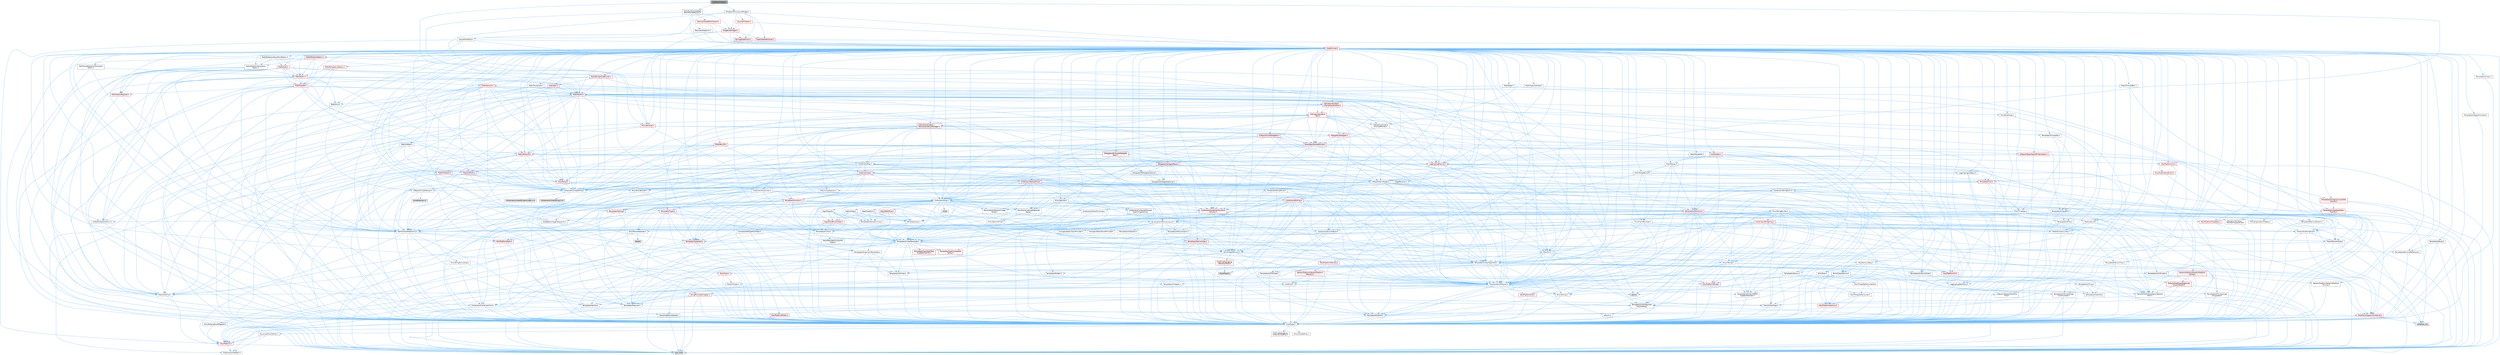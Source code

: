 digraph "CallStackViewer.h"
{
 // INTERACTIVE_SVG=YES
 // LATEX_PDF_SIZE
  bgcolor="transparent";
  edge [fontname=Helvetica,fontsize=10,labelfontname=Helvetica,labelfontsize=10];
  node [fontname=Helvetica,fontsize=10,shape=box,height=0.2,width=0.4];
  Node1 [id="Node000001",label="CallStackViewer.h",height=0.2,width=0.4,color="gray40", fillcolor="grey60", style="filled", fontcolor="black",tooltip=" "];
  Node1 -> Node2 [id="edge1_Node000001_Node000002",color="steelblue1",style="solid",tooltip=" "];
  Node2 [id="Node000002",label="Containers/ArrayView.h",height=0.2,width=0.4,color="grey40", fillcolor="white", style="filled",URL="$d7/df4/ArrayView_8h.html",tooltip=" "];
  Node2 -> Node3 [id="edge2_Node000002_Node000003",color="steelblue1",style="solid",tooltip=" "];
  Node3 [id="Node000003",label="CoreTypes.h",height=0.2,width=0.4,color="grey40", fillcolor="white", style="filled",URL="$dc/dec/CoreTypes_8h.html",tooltip=" "];
  Node3 -> Node4 [id="edge3_Node000003_Node000004",color="steelblue1",style="solid",tooltip=" "];
  Node4 [id="Node000004",label="HAL/Platform.h",height=0.2,width=0.4,color="red", fillcolor="#FFF0F0", style="filled",URL="$d9/dd0/Platform_8h.html",tooltip=" "];
  Node4 -> Node7 [id="edge4_Node000004_Node000007",color="steelblue1",style="solid",tooltip=" "];
  Node7 [id="Node000007",label="type_traits",height=0.2,width=0.4,color="grey60", fillcolor="#E0E0E0", style="filled",tooltip=" "];
  Node4 -> Node8 [id="edge5_Node000004_Node000008",color="steelblue1",style="solid",tooltip=" "];
  Node8 [id="Node000008",label="PreprocessorHelpers.h",height=0.2,width=0.4,color="grey40", fillcolor="white", style="filled",URL="$db/ddb/PreprocessorHelpers_8h.html",tooltip=" "];
  Node3 -> Node14 [id="edge6_Node000003_Node000014",color="steelblue1",style="solid",tooltip=" "];
  Node14 [id="Node000014",label="ProfilingDebugging\l/UMemoryDefines.h",height=0.2,width=0.4,color="grey40", fillcolor="white", style="filled",URL="$d2/da2/UMemoryDefines_8h.html",tooltip=" "];
  Node3 -> Node15 [id="edge7_Node000003_Node000015",color="steelblue1",style="solid",tooltip=" "];
  Node15 [id="Node000015",label="Misc/CoreMiscDefines.h",height=0.2,width=0.4,color="grey40", fillcolor="white", style="filled",URL="$da/d38/CoreMiscDefines_8h.html",tooltip=" "];
  Node15 -> Node4 [id="edge8_Node000015_Node000004",color="steelblue1",style="solid",tooltip=" "];
  Node15 -> Node8 [id="edge9_Node000015_Node000008",color="steelblue1",style="solid",tooltip=" "];
  Node3 -> Node16 [id="edge10_Node000003_Node000016",color="steelblue1",style="solid",tooltip=" "];
  Node16 [id="Node000016",label="Misc/CoreDefines.h",height=0.2,width=0.4,color="grey40", fillcolor="white", style="filled",URL="$d3/dd2/CoreDefines_8h.html",tooltip=" "];
  Node2 -> Node17 [id="edge11_Node000002_Node000017",color="steelblue1",style="solid",tooltip=" "];
  Node17 [id="Node000017",label="Containers/ContainersFwd.h",height=0.2,width=0.4,color="grey40", fillcolor="white", style="filled",URL="$d4/d0a/ContainersFwd_8h.html",tooltip=" "];
  Node17 -> Node4 [id="edge12_Node000017_Node000004",color="steelblue1",style="solid",tooltip=" "];
  Node17 -> Node3 [id="edge13_Node000017_Node000003",color="steelblue1",style="solid",tooltip=" "];
  Node17 -> Node18 [id="edge14_Node000017_Node000018",color="steelblue1",style="solid",tooltip=" "];
  Node18 [id="Node000018",label="Traits/IsContiguousContainer.h",height=0.2,width=0.4,color="red", fillcolor="#FFF0F0", style="filled",URL="$d5/d3c/IsContiguousContainer_8h.html",tooltip=" "];
  Node18 -> Node3 [id="edge15_Node000018_Node000003",color="steelblue1",style="solid",tooltip=" "];
  Node18 -> Node20 [id="edge16_Node000018_Node000020",color="steelblue1",style="solid",tooltip=" "];
  Node20 [id="Node000020",label="initializer_list",height=0.2,width=0.4,color="grey60", fillcolor="#E0E0E0", style="filled",tooltip=" "];
  Node2 -> Node21 [id="edge17_Node000002_Node000021",color="steelblue1",style="solid",tooltip=" "];
  Node21 [id="Node000021",label="Misc/AssertionMacros.h",height=0.2,width=0.4,color="grey40", fillcolor="white", style="filled",URL="$d0/dfa/AssertionMacros_8h.html",tooltip=" "];
  Node21 -> Node3 [id="edge18_Node000021_Node000003",color="steelblue1",style="solid",tooltip=" "];
  Node21 -> Node4 [id="edge19_Node000021_Node000004",color="steelblue1",style="solid",tooltip=" "];
  Node21 -> Node22 [id="edge20_Node000021_Node000022",color="steelblue1",style="solid",tooltip=" "];
  Node22 [id="Node000022",label="HAL/PlatformMisc.h",height=0.2,width=0.4,color="red", fillcolor="#FFF0F0", style="filled",URL="$d0/df5/PlatformMisc_8h.html",tooltip=" "];
  Node22 -> Node3 [id="edge21_Node000022_Node000003",color="steelblue1",style="solid",tooltip=" "];
  Node21 -> Node8 [id="edge22_Node000021_Node000008",color="steelblue1",style="solid",tooltip=" "];
  Node21 -> Node54 [id="edge23_Node000021_Node000054",color="steelblue1",style="solid",tooltip=" "];
  Node54 [id="Node000054",label="Templates/EnableIf.h",height=0.2,width=0.4,color="grey40", fillcolor="white", style="filled",URL="$d7/d60/EnableIf_8h.html",tooltip=" "];
  Node54 -> Node3 [id="edge24_Node000054_Node000003",color="steelblue1",style="solid",tooltip=" "];
  Node21 -> Node55 [id="edge25_Node000021_Node000055",color="steelblue1",style="solid",tooltip=" "];
  Node55 [id="Node000055",label="Templates/IsArrayOrRefOf\lTypeByPredicate.h",height=0.2,width=0.4,color="grey40", fillcolor="white", style="filled",URL="$d6/da1/IsArrayOrRefOfTypeByPredicate_8h.html",tooltip=" "];
  Node55 -> Node3 [id="edge26_Node000055_Node000003",color="steelblue1",style="solid",tooltip=" "];
  Node21 -> Node56 [id="edge27_Node000021_Node000056",color="steelblue1",style="solid",tooltip=" "];
  Node56 [id="Node000056",label="Templates/IsValidVariadic\lFunctionArg.h",height=0.2,width=0.4,color="grey40", fillcolor="white", style="filled",URL="$d0/dc8/IsValidVariadicFunctionArg_8h.html",tooltip=" "];
  Node56 -> Node3 [id="edge28_Node000056_Node000003",color="steelblue1",style="solid",tooltip=" "];
  Node56 -> Node57 [id="edge29_Node000056_Node000057",color="steelblue1",style="solid",tooltip=" "];
  Node57 [id="Node000057",label="IsEnum.h",height=0.2,width=0.4,color="grey40", fillcolor="white", style="filled",URL="$d4/de5/IsEnum_8h.html",tooltip=" "];
  Node56 -> Node7 [id="edge30_Node000056_Node000007",color="steelblue1",style="solid",tooltip=" "];
  Node21 -> Node58 [id="edge31_Node000021_Node000058",color="steelblue1",style="solid",tooltip=" "];
  Node58 [id="Node000058",label="Traits/IsCharEncodingCompatible\lWith.h",height=0.2,width=0.4,color="grey40", fillcolor="white", style="filled",URL="$df/dd1/IsCharEncodingCompatibleWith_8h.html",tooltip=" "];
  Node58 -> Node7 [id="edge32_Node000058_Node000007",color="steelblue1",style="solid",tooltip=" "];
  Node58 -> Node59 [id="edge33_Node000058_Node000059",color="steelblue1",style="solid",tooltip=" "];
  Node59 [id="Node000059",label="Traits/IsCharType.h",height=0.2,width=0.4,color="grey40", fillcolor="white", style="filled",URL="$db/d51/IsCharType_8h.html",tooltip=" "];
  Node59 -> Node3 [id="edge34_Node000059_Node000003",color="steelblue1",style="solid",tooltip=" "];
  Node21 -> Node60 [id="edge35_Node000021_Node000060",color="steelblue1",style="solid",tooltip=" "];
  Node60 [id="Node000060",label="Misc/VarArgs.h",height=0.2,width=0.4,color="grey40", fillcolor="white", style="filled",URL="$d5/d6f/VarArgs_8h.html",tooltip=" "];
  Node60 -> Node3 [id="edge36_Node000060_Node000003",color="steelblue1",style="solid",tooltip=" "];
  Node21 -> Node61 [id="edge37_Node000021_Node000061",color="steelblue1",style="solid",tooltip=" "];
  Node61 [id="Node000061",label="String/FormatStringSan.h",height=0.2,width=0.4,color="red", fillcolor="#FFF0F0", style="filled",URL="$d3/d8b/FormatStringSan_8h.html",tooltip=" "];
  Node61 -> Node7 [id="edge38_Node000061_Node000007",color="steelblue1",style="solid",tooltip=" "];
  Node61 -> Node3 [id="edge39_Node000061_Node000003",color="steelblue1",style="solid",tooltip=" "];
  Node61 -> Node62 [id="edge40_Node000061_Node000062",color="steelblue1",style="solid",tooltip=" "];
  Node62 [id="Node000062",label="Templates/Requires.h",height=0.2,width=0.4,color="grey40", fillcolor="white", style="filled",URL="$dc/d96/Requires_8h.html",tooltip=" "];
  Node62 -> Node54 [id="edge41_Node000062_Node000054",color="steelblue1",style="solid",tooltip=" "];
  Node62 -> Node7 [id="edge42_Node000062_Node000007",color="steelblue1",style="solid",tooltip=" "];
  Node61 -> Node63 [id="edge43_Node000061_Node000063",color="steelblue1",style="solid",tooltip=" "];
  Node63 [id="Node000063",label="Templates/Identity.h",height=0.2,width=0.4,color="grey40", fillcolor="white", style="filled",URL="$d0/dd5/Identity_8h.html",tooltip=" "];
  Node61 -> Node56 [id="edge44_Node000061_Node000056",color="steelblue1",style="solid",tooltip=" "];
  Node61 -> Node59 [id="edge45_Node000061_Node000059",color="steelblue1",style="solid",tooltip=" "];
  Node61 -> Node17 [id="edge46_Node000061_Node000017",color="steelblue1",style="solid",tooltip=" "];
  Node21 -> Node67 [id="edge47_Node000021_Node000067",color="steelblue1",style="solid",tooltip=" "];
  Node67 [id="Node000067",label="atomic",height=0.2,width=0.4,color="grey60", fillcolor="#E0E0E0", style="filled",tooltip=" "];
  Node2 -> Node68 [id="edge48_Node000002_Node000068",color="steelblue1",style="solid",tooltip=" "];
  Node68 [id="Node000068",label="Misc/ReverseIterate.h",height=0.2,width=0.4,color="grey40", fillcolor="white", style="filled",URL="$db/de3/ReverseIterate_8h.html",tooltip=" "];
  Node68 -> Node4 [id="edge49_Node000068_Node000004",color="steelblue1",style="solid",tooltip=" "];
  Node68 -> Node69 [id="edge50_Node000068_Node000069",color="steelblue1",style="solid",tooltip=" "];
  Node69 [id="Node000069",label="iterator",height=0.2,width=0.4,color="grey60", fillcolor="#E0E0E0", style="filled",tooltip=" "];
  Node2 -> Node70 [id="edge51_Node000002_Node000070",color="steelblue1",style="solid",tooltip=" "];
  Node70 [id="Node000070",label="Misc/IntrusiveUnsetOptional\lState.h",height=0.2,width=0.4,color="grey40", fillcolor="white", style="filled",URL="$d2/d0a/IntrusiveUnsetOptionalState_8h.html",tooltip=" "];
  Node70 -> Node71 [id="edge52_Node000070_Node000071",color="steelblue1",style="solid",tooltip=" "];
  Node71 [id="Node000071",label="Misc/OptionalFwd.h",height=0.2,width=0.4,color="grey40", fillcolor="white", style="filled",URL="$dc/d50/OptionalFwd_8h.html",tooltip=" "];
  Node2 -> Node72 [id="edge53_Node000002_Node000072",color="steelblue1",style="solid",tooltip=" "];
  Node72 [id="Node000072",label="Templates/Invoke.h",height=0.2,width=0.4,color="grey40", fillcolor="white", style="filled",URL="$d7/deb/Invoke_8h.html",tooltip=" "];
  Node72 -> Node3 [id="edge54_Node000072_Node000003",color="steelblue1",style="solid",tooltip=" "];
  Node72 -> Node73 [id="edge55_Node000072_Node000073",color="steelblue1",style="solid",tooltip=" "];
  Node73 [id="Node000073",label="Traits/MemberFunctionPtr\lOuter.h",height=0.2,width=0.4,color="grey40", fillcolor="white", style="filled",URL="$db/da7/MemberFunctionPtrOuter_8h.html",tooltip=" "];
  Node72 -> Node74 [id="edge56_Node000072_Node000074",color="steelblue1",style="solid",tooltip=" "];
  Node74 [id="Node000074",label="Templates/UnrealTemplate.h",height=0.2,width=0.4,color="grey40", fillcolor="white", style="filled",URL="$d4/d24/UnrealTemplate_8h.html",tooltip=" "];
  Node74 -> Node3 [id="edge57_Node000074_Node000003",color="steelblue1",style="solid",tooltip=" "];
  Node74 -> Node75 [id="edge58_Node000074_Node000075",color="steelblue1",style="solid",tooltip=" "];
  Node75 [id="Node000075",label="Templates/IsPointer.h",height=0.2,width=0.4,color="grey40", fillcolor="white", style="filled",URL="$d7/d05/IsPointer_8h.html",tooltip=" "];
  Node75 -> Node3 [id="edge59_Node000075_Node000003",color="steelblue1",style="solid",tooltip=" "];
  Node74 -> Node76 [id="edge60_Node000074_Node000076",color="steelblue1",style="solid",tooltip=" "];
  Node76 [id="Node000076",label="HAL/UnrealMemory.h",height=0.2,width=0.4,color="grey40", fillcolor="white", style="filled",URL="$d9/d96/UnrealMemory_8h.html",tooltip=" "];
  Node76 -> Node3 [id="edge61_Node000076_Node000003",color="steelblue1",style="solid",tooltip=" "];
  Node76 -> Node77 [id="edge62_Node000076_Node000077",color="steelblue1",style="solid",tooltip=" "];
  Node77 [id="Node000077",label="GenericPlatform/GenericPlatform\lMemory.h",height=0.2,width=0.4,color="red", fillcolor="#FFF0F0", style="filled",URL="$dd/d22/GenericPlatformMemory_8h.html",tooltip=" "];
  Node77 -> Node26 [id="edge63_Node000077_Node000026",color="steelblue1",style="solid",tooltip=" "];
  Node26 [id="Node000026",label="CoreFwd.h",height=0.2,width=0.4,color="grey40", fillcolor="white", style="filled",URL="$d1/d1e/CoreFwd_8h.html",tooltip=" "];
  Node26 -> Node3 [id="edge64_Node000026_Node000003",color="steelblue1",style="solid",tooltip=" "];
  Node26 -> Node17 [id="edge65_Node000026_Node000017",color="steelblue1",style="solid",tooltip=" "];
  Node26 -> Node27 [id="edge66_Node000026_Node000027",color="steelblue1",style="solid",tooltip=" "];
  Node27 [id="Node000027",label="Math/MathFwd.h",height=0.2,width=0.4,color="grey40", fillcolor="white", style="filled",URL="$d2/d10/MathFwd_8h.html",tooltip=" "];
  Node27 -> Node4 [id="edge67_Node000027_Node000004",color="steelblue1",style="solid",tooltip=" "];
  Node26 -> Node28 [id="edge68_Node000026_Node000028",color="steelblue1",style="solid",tooltip=" "];
  Node28 [id="Node000028",label="UObject/UObjectHierarchy\lFwd.h",height=0.2,width=0.4,color="grey40", fillcolor="white", style="filled",URL="$d3/d13/UObjectHierarchyFwd_8h.html",tooltip=" "];
  Node77 -> Node3 [id="edge69_Node000077_Node000003",color="steelblue1",style="solid",tooltip=" "];
  Node77 -> Node78 [id="edge70_Node000077_Node000078",color="steelblue1",style="solid",tooltip=" "];
  Node78 [id="Node000078",label="HAL/PlatformString.h",height=0.2,width=0.4,color="red", fillcolor="#FFF0F0", style="filled",URL="$db/db5/PlatformString_8h.html",tooltip=" "];
  Node78 -> Node3 [id="edge71_Node000078_Node000003",color="steelblue1",style="solid",tooltip=" "];
  Node76 -> Node80 [id="edge72_Node000076_Node000080",color="steelblue1",style="solid",tooltip=" "];
  Node80 [id="Node000080",label="HAL/MemoryBase.h",height=0.2,width=0.4,color="grey40", fillcolor="white", style="filled",URL="$d6/d9f/MemoryBase_8h.html",tooltip=" "];
  Node80 -> Node3 [id="edge73_Node000080_Node000003",color="steelblue1",style="solid",tooltip=" "];
  Node80 -> Node47 [id="edge74_Node000080_Node000047",color="steelblue1",style="solid",tooltip=" "];
  Node47 [id="Node000047",label="HAL/PlatformAtomics.h",height=0.2,width=0.4,color="red", fillcolor="#FFF0F0", style="filled",URL="$d3/d36/PlatformAtomics_8h.html",tooltip=" "];
  Node47 -> Node3 [id="edge75_Node000047_Node000003",color="steelblue1",style="solid",tooltip=" "];
  Node80 -> Node30 [id="edge76_Node000080_Node000030",color="steelblue1",style="solid",tooltip=" "];
  Node30 [id="Node000030",label="HAL/PlatformCrt.h",height=0.2,width=0.4,color="red", fillcolor="#FFF0F0", style="filled",URL="$d8/d75/PlatformCrt_8h.html",tooltip=" "];
  Node80 -> Node81 [id="edge77_Node000080_Node000081",color="steelblue1",style="solid",tooltip=" "];
  Node81 [id="Node000081",label="Misc/Exec.h",height=0.2,width=0.4,color="grey40", fillcolor="white", style="filled",URL="$de/ddb/Exec_8h.html",tooltip=" "];
  Node81 -> Node3 [id="edge78_Node000081_Node000003",color="steelblue1",style="solid",tooltip=" "];
  Node81 -> Node21 [id="edge79_Node000081_Node000021",color="steelblue1",style="solid",tooltip=" "];
  Node80 -> Node82 [id="edge80_Node000080_Node000082",color="steelblue1",style="solid",tooltip=" "];
  Node82 [id="Node000082",label="Misc/OutputDevice.h",height=0.2,width=0.4,color="grey40", fillcolor="white", style="filled",URL="$d7/d32/OutputDevice_8h.html",tooltip=" "];
  Node82 -> Node26 [id="edge81_Node000082_Node000026",color="steelblue1",style="solid",tooltip=" "];
  Node82 -> Node3 [id="edge82_Node000082_Node000003",color="steelblue1",style="solid",tooltip=" "];
  Node82 -> Node83 [id="edge83_Node000082_Node000083",color="steelblue1",style="solid",tooltip=" "];
  Node83 [id="Node000083",label="Logging/LogVerbosity.h",height=0.2,width=0.4,color="grey40", fillcolor="white", style="filled",URL="$d2/d8f/LogVerbosity_8h.html",tooltip=" "];
  Node83 -> Node3 [id="edge84_Node000083_Node000003",color="steelblue1",style="solid",tooltip=" "];
  Node82 -> Node60 [id="edge85_Node000082_Node000060",color="steelblue1",style="solid",tooltip=" "];
  Node82 -> Node55 [id="edge86_Node000082_Node000055",color="steelblue1",style="solid",tooltip=" "];
  Node82 -> Node56 [id="edge87_Node000082_Node000056",color="steelblue1",style="solid",tooltip=" "];
  Node82 -> Node58 [id="edge88_Node000082_Node000058",color="steelblue1",style="solid",tooltip=" "];
  Node80 -> Node84 [id="edge89_Node000080_Node000084",color="steelblue1",style="solid",tooltip=" "];
  Node84 [id="Node000084",label="Templates/Atomic.h",height=0.2,width=0.4,color="grey40", fillcolor="white", style="filled",URL="$d3/d91/Atomic_8h.html",tooltip=" "];
  Node84 -> Node85 [id="edge90_Node000084_Node000085",color="steelblue1",style="solid",tooltip=" "];
  Node85 [id="Node000085",label="HAL/ThreadSafeCounter.h",height=0.2,width=0.4,color="grey40", fillcolor="white", style="filled",URL="$dc/dc9/ThreadSafeCounter_8h.html",tooltip=" "];
  Node85 -> Node3 [id="edge91_Node000085_Node000003",color="steelblue1",style="solid",tooltip=" "];
  Node85 -> Node47 [id="edge92_Node000085_Node000047",color="steelblue1",style="solid",tooltip=" "];
  Node84 -> Node86 [id="edge93_Node000084_Node000086",color="steelblue1",style="solid",tooltip=" "];
  Node86 [id="Node000086",label="HAL/ThreadSafeCounter64.h",height=0.2,width=0.4,color="grey40", fillcolor="white", style="filled",URL="$d0/d12/ThreadSafeCounter64_8h.html",tooltip=" "];
  Node86 -> Node3 [id="edge94_Node000086_Node000003",color="steelblue1",style="solid",tooltip=" "];
  Node86 -> Node85 [id="edge95_Node000086_Node000085",color="steelblue1",style="solid",tooltip=" "];
  Node84 -> Node87 [id="edge96_Node000084_Node000087",color="steelblue1",style="solid",tooltip=" "];
  Node87 [id="Node000087",label="Templates/IsIntegral.h",height=0.2,width=0.4,color="grey40", fillcolor="white", style="filled",URL="$da/d64/IsIntegral_8h.html",tooltip=" "];
  Node87 -> Node3 [id="edge97_Node000087_Node000003",color="steelblue1",style="solid",tooltip=" "];
  Node84 -> Node88 [id="edge98_Node000084_Node000088",color="steelblue1",style="solid",tooltip=" "];
  Node88 [id="Node000088",label="Templates/IsTrivial.h",height=0.2,width=0.4,color="grey40", fillcolor="white", style="filled",URL="$da/d4c/IsTrivial_8h.html",tooltip=" "];
  Node88 -> Node89 [id="edge99_Node000088_Node000089",color="steelblue1",style="solid",tooltip=" "];
  Node89 [id="Node000089",label="Templates/AndOrNot.h",height=0.2,width=0.4,color="grey40", fillcolor="white", style="filled",URL="$db/d0a/AndOrNot_8h.html",tooltip=" "];
  Node89 -> Node3 [id="edge100_Node000089_Node000003",color="steelblue1",style="solid",tooltip=" "];
  Node88 -> Node90 [id="edge101_Node000088_Node000090",color="steelblue1",style="solid",tooltip=" "];
  Node90 [id="Node000090",label="Templates/IsTriviallyCopy\lConstructible.h",height=0.2,width=0.4,color="grey40", fillcolor="white", style="filled",URL="$d3/d78/IsTriviallyCopyConstructible_8h.html",tooltip=" "];
  Node90 -> Node3 [id="edge102_Node000090_Node000003",color="steelblue1",style="solid",tooltip=" "];
  Node90 -> Node7 [id="edge103_Node000090_Node000007",color="steelblue1",style="solid",tooltip=" "];
  Node88 -> Node91 [id="edge104_Node000088_Node000091",color="steelblue1",style="solid",tooltip=" "];
  Node91 [id="Node000091",label="Templates/IsTriviallyCopy\lAssignable.h",height=0.2,width=0.4,color="grey40", fillcolor="white", style="filled",URL="$d2/df2/IsTriviallyCopyAssignable_8h.html",tooltip=" "];
  Node91 -> Node3 [id="edge105_Node000091_Node000003",color="steelblue1",style="solid",tooltip=" "];
  Node91 -> Node7 [id="edge106_Node000091_Node000007",color="steelblue1",style="solid",tooltip=" "];
  Node88 -> Node7 [id="edge107_Node000088_Node000007",color="steelblue1",style="solid",tooltip=" "];
  Node84 -> Node92 [id="edge108_Node000084_Node000092",color="steelblue1",style="solid",tooltip=" "];
  Node92 [id="Node000092",label="Traits/IntType.h",height=0.2,width=0.4,color="grey40", fillcolor="white", style="filled",URL="$d7/deb/IntType_8h.html",tooltip=" "];
  Node92 -> Node4 [id="edge109_Node000092_Node000004",color="steelblue1",style="solid",tooltip=" "];
  Node84 -> Node67 [id="edge110_Node000084_Node000067",color="steelblue1",style="solid",tooltip=" "];
  Node76 -> Node93 [id="edge111_Node000076_Node000093",color="steelblue1",style="solid",tooltip=" "];
  Node93 [id="Node000093",label="HAL/PlatformMemory.h",height=0.2,width=0.4,color="red", fillcolor="#FFF0F0", style="filled",URL="$de/d68/PlatformMemory_8h.html",tooltip=" "];
  Node93 -> Node3 [id="edge112_Node000093_Node000003",color="steelblue1",style="solid",tooltip=" "];
  Node93 -> Node77 [id="edge113_Node000093_Node000077",color="steelblue1",style="solid",tooltip=" "];
  Node76 -> Node95 [id="edge114_Node000076_Node000095",color="steelblue1",style="solid",tooltip=" "];
  Node95 [id="Node000095",label="ProfilingDebugging\l/MemoryTrace.h",height=0.2,width=0.4,color="red", fillcolor="#FFF0F0", style="filled",URL="$da/dd7/MemoryTrace_8h.html",tooltip=" "];
  Node95 -> Node4 [id="edge115_Node000095_Node000004",color="steelblue1",style="solid",tooltip=" "];
  Node95 -> Node53 [id="edge116_Node000095_Node000053",color="steelblue1",style="solid",tooltip=" "];
  Node53 [id="Node000053",label="Trace/Trace.h",height=0.2,width=0.4,color="grey60", fillcolor="#E0E0E0", style="filled",tooltip=" "];
  Node76 -> Node75 [id="edge117_Node000076_Node000075",color="steelblue1",style="solid",tooltip=" "];
  Node74 -> Node96 [id="edge118_Node000074_Node000096",color="steelblue1",style="solid",tooltip=" "];
  Node96 [id="Node000096",label="Templates/CopyQualifiers\lAndRefsFromTo.h",height=0.2,width=0.4,color="red", fillcolor="#FFF0F0", style="filled",URL="$d3/db3/CopyQualifiersAndRefsFromTo_8h.html",tooltip=" "];
  Node74 -> Node98 [id="edge119_Node000074_Node000098",color="steelblue1",style="solid",tooltip=" "];
  Node98 [id="Node000098",label="Templates/UnrealTypeTraits.h",height=0.2,width=0.4,color="grey40", fillcolor="white", style="filled",URL="$d2/d2d/UnrealTypeTraits_8h.html",tooltip=" "];
  Node98 -> Node3 [id="edge120_Node000098_Node000003",color="steelblue1",style="solid",tooltip=" "];
  Node98 -> Node75 [id="edge121_Node000098_Node000075",color="steelblue1",style="solid",tooltip=" "];
  Node98 -> Node21 [id="edge122_Node000098_Node000021",color="steelblue1",style="solid",tooltip=" "];
  Node98 -> Node89 [id="edge123_Node000098_Node000089",color="steelblue1",style="solid",tooltip=" "];
  Node98 -> Node54 [id="edge124_Node000098_Node000054",color="steelblue1",style="solid",tooltip=" "];
  Node98 -> Node99 [id="edge125_Node000098_Node000099",color="steelblue1",style="solid",tooltip=" "];
  Node99 [id="Node000099",label="Templates/IsArithmetic.h",height=0.2,width=0.4,color="grey40", fillcolor="white", style="filled",URL="$d2/d5d/IsArithmetic_8h.html",tooltip=" "];
  Node99 -> Node3 [id="edge126_Node000099_Node000003",color="steelblue1",style="solid",tooltip=" "];
  Node98 -> Node57 [id="edge127_Node000098_Node000057",color="steelblue1",style="solid",tooltip=" "];
  Node98 -> Node100 [id="edge128_Node000098_Node000100",color="steelblue1",style="solid",tooltip=" "];
  Node100 [id="Node000100",label="Templates/Models.h",height=0.2,width=0.4,color="grey40", fillcolor="white", style="filled",URL="$d3/d0c/Models_8h.html",tooltip=" "];
  Node100 -> Node63 [id="edge129_Node000100_Node000063",color="steelblue1",style="solid",tooltip=" "];
  Node98 -> Node101 [id="edge130_Node000098_Node000101",color="steelblue1",style="solid",tooltip=" "];
  Node101 [id="Node000101",label="Templates/IsPODType.h",height=0.2,width=0.4,color="grey40", fillcolor="white", style="filled",URL="$d7/db1/IsPODType_8h.html",tooltip=" "];
  Node101 -> Node3 [id="edge131_Node000101_Node000003",color="steelblue1",style="solid",tooltip=" "];
  Node98 -> Node102 [id="edge132_Node000098_Node000102",color="steelblue1",style="solid",tooltip=" "];
  Node102 [id="Node000102",label="Templates/IsUECoreType.h",height=0.2,width=0.4,color="grey40", fillcolor="white", style="filled",URL="$d1/db8/IsUECoreType_8h.html",tooltip=" "];
  Node102 -> Node3 [id="edge133_Node000102_Node000003",color="steelblue1",style="solid",tooltip=" "];
  Node102 -> Node7 [id="edge134_Node000102_Node000007",color="steelblue1",style="solid",tooltip=" "];
  Node98 -> Node90 [id="edge135_Node000098_Node000090",color="steelblue1",style="solid",tooltip=" "];
  Node74 -> Node103 [id="edge136_Node000074_Node000103",color="steelblue1",style="solid",tooltip=" "];
  Node103 [id="Node000103",label="Templates/RemoveReference.h",height=0.2,width=0.4,color="grey40", fillcolor="white", style="filled",URL="$da/dbe/RemoveReference_8h.html",tooltip=" "];
  Node103 -> Node3 [id="edge137_Node000103_Node000003",color="steelblue1",style="solid",tooltip=" "];
  Node74 -> Node62 [id="edge138_Node000074_Node000062",color="steelblue1",style="solid",tooltip=" "];
  Node74 -> Node104 [id="edge139_Node000074_Node000104",color="steelblue1",style="solid",tooltip=" "];
  Node104 [id="Node000104",label="Templates/TypeCompatible\lBytes.h",height=0.2,width=0.4,color="red", fillcolor="#FFF0F0", style="filled",URL="$df/d0a/TypeCompatibleBytes_8h.html",tooltip=" "];
  Node104 -> Node3 [id="edge140_Node000104_Node000003",color="steelblue1",style="solid",tooltip=" "];
  Node104 -> Node7 [id="edge141_Node000104_Node000007",color="steelblue1",style="solid",tooltip=" "];
  Node74 -> Node63 [id="edge142_Node000074_Node000063",color="steelblue1",style="solid",tooltip=" "];
  Node74 -> Node18 [id="edge143_Node000074_Node000018",color="steelblue1",style="solid",tooltip=" "];
  Node74 -> Node105 [id="edge144_Node000074_Node000105",color="steelblue1",style="solid",tooltip=" "];
  Node105 [id="Node000105",label="Traits/UseBitwiseSwap.h",height=0.2,width=0.4,color="grey40", fillcolor="white", style="filled",URL="$db/df3/UseBitwiseSwap_8h.html",tooltip=" "];
  Node105 -> Node3 [id="edge145_Node000105_Node000003",color="steelblue1",style="solid",tooltip=" "];
  Node105 -> Node7 [id="edge146_Node000105_Node000007",color="steelblue1",style="solid",tooltip=" "];
  Node74 -> Node7 [id="edge147_Node000074_Node000007",color="steelblue1",style="solid",tooltip=" "];
  Node72 -> Node7 [id="edge148_Node000072_Node000007",color="steelblue1",style="solid",tooltip=" "];
  Node2 -> Node98 [id="edge149_Node000002_Node000098",color="steelblue1",style="solid",tooltip=" "];
  Node2 -> Node25 [id="edge150_Node000002_Node000025",color="steelblue1",style="solid",tooltip=" "];
  Node25 [id="Node000025",label="Traits/ElementType.h",height=0.2,width=0.4,color="grey40", fillcolor="white", style="filled",URL="$d5/d4f/ElementType_8h.html",tooltip=" "];
  Node25 -> Node4 [id="edge151_Node000025_Node000004",color="steelblue1",style="solid",tooltip=" "];
  Node25 -> Node20 [id="edge152_Node000025_Node000020",color="steelblue1",style="solid",tooltip=" "];
  Node25 -> Node7 [id="edge153_Node000025_Node000007",color="steelblue1",style="solid",tooltip=" "];
  Node2 -> Node106 [id="edge154_Node000002_Node000106",color="steelblue1",style="solid",tooltip=" "];
  Node106 [id="Node000106",label="Containers/Array.h",height=0.2,width=0.4,color="grey40", fillcolor="white", style="filled",URL="$df/dd0/Array_8h.html",tooltip=" "];
  Node106 -> Node3 [id="edge155_Node000106_Node000003",color="steelblue1",style="solid",tooltip=" "];
  Node106 -> Node21 [id="edge156_Node000106_Node000021",color="steelblue1",style="solid",tooltip=" "];
  Node106 -> Node70 [id="edge157_Node000106_Node000070",color="steelblue1",style="solid",tooltip=" "];
  Node106 -> Node68 [id="edge158_Node000106_Node000068",color="steelblue1",style="solid",tooltip=" "];
  Node106 -> Node76 [id="edge159_Node000106_Node000076",color="steelblue1",style="solid",tooltip=" "];
  Node106 -> Node98 [id="edge160_Node000106_Node000098",color="steelblue1",style="solid",tooltip=" "];
  Node106 -> Node74 [id="edge161_Node000106_Node000074",color="steelblue1",style="solid",tooltip=" "];
  Node106 -> Node107 [id="edge162_Node000106_Node000107",color="steelblue1",style="solid",tooltip=" "];
  Node107 [id="Node000107",label="Containers/AllowShrinking.h",height=0.2,width=0.4,color="grey40", fillcolor="white", style="filled",URL="$d7/d1a/AllowShrinking_8h.html",tooltip=" "];
  Node107 -> Node3 [id="edge163_Node000107_Node000003",color="steelblue1",style="solid",tooltip=" "];
  Node106 -> Node108 [id="edge164_Node000106_Node000108",color="steelblue1",style="solid",tooltip=" "];
  Node108 [id="Node000108",label="Containers/ContainerAllocation\lPolicies.h",height=0.2,width=0.4,color="red", fillcolor="#FFF0F0", style="filled",URL="$d7/dff/ContainerAllocationPolicies_8h.html",tooltip=" "];
  Node108 -> Node3 [id="edge165_Node000108_Node000003",color="steelblue1",style="solid",tooltip=" "];
  Node108 -> Node108 [id="edge166_Node000108_Node000108",color="steelblue1",style="solid",tooltip=" "];
  Node108 -> Node110 [id="edge167_Node000108_Node000110",color="steelblue1",style="solid",tooltip=" "];
  Node110 [id="Node000110",label="HAL/PlatformMath.h",height=0.2,width=0.4,color="red", fillcolor="#FFF0F0", style="filled",URL="$dc/d53/PlatformMath_8h.html",tooltip=" "];
  Node110 -> Node3 [id="edge168_Node000110_Node000003",color="steelblue1",style="solid",tooltip=" "];
  Node108 -> Node76 [id="edge169_Node000108_Node000076",color="steelblue1",style="solid",tooltip=" "];
  Node108 -> Node40 [id="edge170_Node000108_Node000040",color="steelblue1",style="solid",tooltip=" "];
  Node40 [id="Node000040",label="Math/NumericLimits.h",height=0.2,width=0.4,color="grey40", fillcolor="white", style="filled",URL="$df/d1b/NumericLimits_8h.html",tooltip=" "];
  Node40 -> Node3 [id="edge171_Node000040_Node000003",color="steelblue1",style="solid",tooltip=" "];
  Node108 -> Node21 [id="edge172_Node000108_Node000021",color="steelblue1",style="solid",tooltip=" "];
  Node108 -> Node118 [id="edge173_Node000108_Node000118",color="steelblue1",style="solid",tooltip=" "];
  Node118 [id="Node000118",label="Templates/IsPolymorphic.h",height=0.2,width=0.4,color="grey40", fillcolor="white", style="filled",URL="$dc/d20/IsPolymorphic_8h.html",tooltip=" "];
  Node108 -> Node119 [id="edge174_Node000108_Node000119",color="steelblue1",style="solid",tooltip=" "];
  Node119 [id="Node000119",label="Templates/MemoryOps.h",height=0.2,width=0.4,color="red", fillcolor="#FFF0F0", style="filled",URL="$db/dea/MemoryOps_8h.html",tooltip=" "];
  Node119 -> Node3 [id="edge175_Node000119_Node000003",color="steelblue1",style="solid",tooltip=" "];
  Node119 -> Node76 [id="edge176_Node000119_Node000076",color="steelblue1",style="solid",tooltip=" "];
  Node119 -> Node91 [id="edge177_Node000119_Node000091",color="steelblue1",style="solid",tooltip=" "];
  Node119 -> Node90 [id="edge178_Node000119_Node000090",color="steelblue1",style="solid",tooltip=" "];
  Node119 -> Node62 [id="edge179_Node000119_Node000062",color="steelblue1",style="solid",tooltip=" "];
  Node119 -> Node98 [id="edge180_Node000119_Node000098",color="steelblue1",style="solid",tooltip=" "];
  Node119 -> Node105 [id="edge181_Node000119_Node000105",color="steelblue1",style="solid",tooltip=" "];
  Node119 -> Node7 [id="edge182_Node000119_Node000007",color="steelblue1",style="solid",tooltip=" "];
  Node108 -> Node104 [id="edge183_Node000108_Node000104",color="steelblue1",style="solid",tooltip=" "];
  Node108 -> Node7 [id="edge184_Node000108_Node000007",color="steelblue1",style="solid",tooltip=" "];
  Node106 -> Node120 [id="edge185_Node000106_Node000120",color="steelblue1",style="solid",tooltip=" "];
  Node120 [id="Node000120",label="Containers/ContainerElement\lTypeCompatibility.h",height=0.2,width=0.4,color="grey40", fillcolor="white", style="filled",URL="$df/ddf/ContainerElementTypeCompatibility_8h.html",tooltip=" "];
  Node120 -> Node3 [id="edge186_Node000120_Node000003",color="steelblue1",style="solid",tooltip=" "];
  Node120 -> Node98 [id="edge187_Node000120_Node000098",color="steelblue1",style="solid",tooltip=" "];
  Node106 -> Node121 [id="edge188_Node000106_Node000121",color="steelblue1",style="solid",tooltip=" "];
  Node121 [id="Node000121",label="Serialization/Archive.h",height=0.2,width=0.4,color="red", fillcolor="#FFF0F0", style="filled",URL="$d7/d3b/Archive_8h.html",tooltip=" "];
  Node121 -> Node26 [id="edge189_Node000121_Node000026",color="steelblue1",style="solid",tooltip=" "];
  Node121 -> Node3 [id="edge190_Node000121_Node000003",color="steelblue1",style="solid",tooltip=" "];
  Node121 -> Node122 [id="edge191_Node000121_Node000122",color="steelblue1",style="solid",tooltip=" "];
  Node122 [id="Node000122",label="HAL/PlatformProperties.h",height=0.2,width=0.4,color="red", fillcolor="#FFF0F0", style="filled",URL="$d9/db0/PlatformProperties_8h.html",tooltip=" "];
  Node122 -> Node3 [id="edge192_Node000122_Node000003",color="steelblue1",style="solid",tooltip=" "];
  Node121 -> Node125 [id="edge193_Node000121_Node000125",color="steelblue1",style="solid",tooltip=" "];
  Node125 [id="Node000125",label="Internationalization\l/TextNamespaceFwd.h",height=0.2,width=0.4,color="grey40", fillcolor="white", style="filled",URL="$d8/d97/TextNamespaceFwd_8h.html",tooltip=" "];
  Node125 -> Node3 [id="edge194_Node000125_Node000003",color="steelblue1",style="solid",tooltip=" "];
  Node121 -> Node27 [id="edge195_Node000121_Node000027",color="steelblue1",style="solid",tooltip=" "];
  Node121 -> Node21 [id="edge196_Node000121_Node000021",color="steelblue1",style="solid",tooltip=" "];
  Node121 -> Node126 [id="edge197_Node000121_Node000126",color="steelblue1",style="solid",tooltip=" "];
  Node126 [id="Node000126",label="Misc/EngineVersionBase.h",height=0.2,width=0.4,color="grey40", fillcolor="white", style="filled",URL="$d5/d2b/EngineVersionBase_8h.html",tooltip=" "];
  Node126 -> Node3 [id="edge198_Node000126_Node000003",color="steelblue1",style="solid",tooltip=" "];
  Node121 -> Node60 [id="edge199_Node000121_Node000060",color="steelblue1",style="solid",tooltip=" "];
  Node121 -> Node54 [id="edge200_Node000121_Node000054",color="steelblue1",style="solid",tooltip=" "];
  Node121 -> Node55 [id="edge201_Node000121_Node000055",color="steelblue1",style="solid",tooltip=" "];
  Node121 -> Node129 [id="edge202_Node000121_Node000129",color="steelblue1",style="solid",tooltip=" "];
  Node129 [id="Node000129",label="Templates/IsEnumClass.h",height=0.2,width=0.4,color="grey40", fillcolor="white", style="filled",URL="$d7/d15/IsEnumClass_8h.html",tooltip=" "];
  Node129 -> Node3 [id="edge203_Node000129_Node000003",color="steelblue1",style="solid",tooltip=" "];
  Node129 -> Node89 [id="edge204_Node000129_Node000089",color="steelblue1",style="solid",tooltip=" "];
  Node121 -> Node56 [id="edge205_Node000121_Node000056",color="steelblue1",style="solid",tooltip=" "];
  Node121 -> Node74 [id="edge206_Node000121_Node000074",color="steelblue1",style="solid",tooltip=" "];
  Node121 -> Node58 [id="edge207_Node000121_Node000058",color="steelblue1",style="solid",tooltip=" "];
  Node121 -> Node130 [id="edge208_Node000121_Node000130",color="steelblue1",style="solid",tooltip=" "];
  Node130 [id="Node000130",label="UObject/ObjectVersion.h",height=0.2,width=0.4,color="grey40", fillcolor="white", style="filled",URL="$da/d63/ObjectVersion_8h.html",tooltip=" "];
  Node130 -> Node3 [id="edge209_Node000130_Node000003",color="steelblue1",style="solid",tooltip=" "];
  Node106 -> Node131 [id="edge210_Node000106_Node000131",color="steelblue1",style="solid",tooltip=" "];
  Node131 [id="Node000131",label="Serialization/MemoryImage\lWriter.h",height=0.2,width=0.4,color="grey40", fillcolor="white", style="filled",URL="$d0/d08/MemoryImageWriter_8h.html",tooltip=" "];
  Node131 -> Node3 [id="edge211_Node000131_Node000003",color="steelblue1",style="solid",tooltip=" "];
  Node131 -> Node132 [id="edge212_Node000131_Node000132",color="steelblue1",style="solid",tooltip=" "];
  Node132 [id="Node000132",label="Serialization/MemoryLayout.h",height=0.2,width=0.4,color="grey40", fillcolor="white", style="filled",URL="$d7/d66/MemoryLayout_8h.html",tooltip=" "];
  Node132 -> Node133 [id="edge213_Node000132_Node000133",color="steelblue1",style="solid",tooltip=" "];
  Node133 [id="Node000133",label="Concepts/StaticClassProvider.h",height=0.2,width=0.4,color="grey40", fillcolor="white", style="filled",URL="$dd/d83/StaticClassProvider_8h.html",tooltip=" "];
  Node132 -> Node134 [id="edge214_Node000132_Node000134",color="steelblue1",style="solid",tooltip=" "];
  Node134 [id="Node000134",label="Concepts/StaticStructProvider.h",height=0.2,width=0.4,color="grey40", fillcolor="white", style="filled",URL="$d5/d77/StaticStructProvider_8h.html",tooltip=" "];
  Node132 -> Node135 [id="edge215_Node000132_Node000135",color="steelblue1",style="solid",tooltip=" "];
  Node135 [id="Node000135",label="Containers/EnumAsByte.h",height=0.2,width=0.4,color="grey40", fillcolor="white", style="filled",URL="$d6/d9a/EnumAsByte_8h.html",tooltip=" "];
  Node135 -> Node3 [id="edge216_Node000135_Node000003",color="steelblue1",style="solid",tooltip=" "];
  Node135 -> Node101 [id="edge217_Node000135_Node000101",color="steelblue1",style="solid",tooltip=" "];
  Node135 -> Node136 [id="edge218_Node000135_Node000136",color="steelblue1",style="solid",tooltip=" "];
  Node136 [id="Node000136",label="Templates/TypeHash.h",height=0.2,width=0.4,color="red", fillcolor="#FFF0F0", style="filled",URL="$d1/d62/TypeHash_8h.html",tooltip=" "];
  Node136 -> Node3 [id="edge219_Node000136_Node000003",color="steelblue1",style="solid",tooltip=" "];
  Node136 -> Node62 [id="edge220_Node000136_Node000062",color="steelblue1",style="solid",tooltip=" "];
  Node136 -> Node137 [id="edge221_Node000136_Node000137",color="steelblue1",style="solid",tooltip=" "];
  Node137 [id="Node000137",label="Misc/Crc.h",height=0.2,width=0.4,color="grey40", fillcolor="white", style="filled",URL="$d4/dd2/Crc_8h.html",tooltip=" "];
  Node137 -> Node3 [id="edge222_Node000137_Node000003",color="steelblue1",style="solid",tooltip=" "];
  Node137 -> Node78 [id="edge223_Node000137_Node000078",color="steelblue1",style="solid",tooltip=" "];
  Node137 -> Node21 [id="edge224_Node000137_Node000021",color="steelblue1",style="solid",tooltip=" "];
  Node137 -> Node138 [id="edge225_Node000137_Node000138",color="steelblue1",style="solid",tooltip=" "];
  Node138 [id="Node000138",label="Misc/CString.h",height=0.2,width=0.4,color="grey40", fillcolor="white", style="filled",URL="$d2/d49/CString_8h.html",tooltip=" "];
  Node138 -> Node3 [id="edge226_Node000138_Node000003",color="steelblue1",style="solid",tooltip=" "];
  Node138 -> Node30 [id="edge227_Node000138_Node000030",color="steelblue1",style="solid",tooltip=" "];
  Node138 -> Node78 [id="edge228_Node000138_Node000078",color="steelblue1",style="solid",tooltip=" "];
  Node138 -> Node21 [id="edge229_Node000138_Node000021",color="steelblue1",style="solid",tooltip=" "];
  Node138 -> Node139 [id="edge230_Node000138_Node000139",color="steelblue1",style="solid",tooltip=" "];
  Node139 [id="Node000139",label="Misc/Char.h",height=0.2,width=0.4,color="red", fillcolor="#FFF0F0", style="filled",URL="$d0/d58/Char_8h.html",tooltip=" "];
  Node139 -> Node3 [id="edge231_Node000139_Node000003",color="steelblue1",style="solid",tooltip=" "];
  Node139 -> Node92 [id="edge232_Node000139_Node000092",color="steelblue1",style="solid",tooltip=" "];
  Node139 -> Node7 [id="edge233_Node000139_Node000007",color="steelblue1",style="solid",tooltip=" "];
  Node138 -> Node60 [id="edge234_Node000138_Node000060",color="steelblue1",style="solid",tooltip=" "];
  Node138 -> Node55 [id="edge235_Node000138_Node000055",color="steelblue1",style="solid",tooltip=" "];
  Node138 -> Node56 [id="edge236_Node000138_Node000056",color="steelblue1",style="solid",tooltip=" "];
  Node138 -> Node58 [id="edge237_Node000138_Node000058",color="steelblue1",style="solid",tooltip=" "];
  Node137 -> Node139 [id="edge238_Node000137_Node000139",color="steelblue1",style="solid",tooltip=" "];
  Node137 -> Node98 [id="edge239_Node000137_Node000098",color="steelblue1",style="solid",tooltip=" "];
  Node137 -> Node59 [id="edge240_Node000137_Node000059",color="steelblue1",style="solid",tooltip=" "];
  Node136 -> Node7 [id="edge241_Node000136_Node000007",color="steelblue1",style="solid",tooltip=" "];
  Node132 -> Node24 [id="edge242_Node000132_Node000024",color="steelblue1",style="solid",tooltip=" "];
  Node24 [id="Node000024",label="Containers/StringFwd.h",height=0.2,width=0.4,color="grey40", fillcolor="white", style="filled",URL="$df/d37/StringFwd_8h.html",tooltip=" "];
  Node24 -> Node3 [id="edge243_Node000024_Node000003",color="steelblue1",style="solid",tooltip=" "];
  Node24 -> Node25 [id="edge244_Node000024_Node000025",color="steelblue1",style="solid",tooltip=" "];
  Node24 -> Node18 [id="edge245_Node000024_Node000018",color="steelblue1",style="solid",tooltip=" "];
  Node132 -> Node76 [id="edge246_Node000132_Node000076",color="steelblue1",style="solid",tooltip=" "];
  Node132 -> Node143 [id="edge247_Node000132_Node000143",color="steelblue1",style="solid",tooltip=" "];
  Node143 [id="Node000143",label="Misc/DelayedAutoRegister.h",height=0.2,width=0.4,color="grey40", fillcolor="white", style="filled",URL="$d1/dda/DelayedAutoRegister_8h.html",tooltip=" "];
  Node143 -> Node4 [id="edge248_Node000143_Node000004",color="steelblue1",style="solid",tooltip=" "];
  Node132 -> Node54 [id="edge249_Node000132_Node000054",color="steelblue1",style="solid",tooltip=" "];
  Node132 -> Node144 [id="edge250_Node000132_Node000144",color="steelblue1",style="solid",tooltip=" "];
  Node144 [id="Node000144",label="Templates/IsAbstract.h",height=0.2,width=0.4,color="grey40", fillcolor="white", style="filled",URL="$d8/db7/IsAbstract_8h.html",tooltip=" "];
  Node132 -> Node118 [id="edge251_Node000132_Node000118",color="steelblue1",style="solid",tooltip=" "];
  Node132 -> Node100 [id="edge252_Node000132_Node000100",color="steelblue1",style="solid",tooltip=" "];
  Node132 -> Node74 [id="edge253_Node000132_Node000074",color="steelblue1",style="solid",tooltip=" "];
  Node106 -> Node145 [id="edge254_Node000106_Node000145",color="steelblue1",style="solid",tooltip=" "];
  Node145 [id="Node000145",label="Algo/Heapify.h",height=0.2,width=0.4,color="grey40", fillcolor="white", style="filled",URL="$d0/d2a/Heapify_8h.html",tooltip=" "];
  Node145 -> Node146 [id="edge255_Node000145_Node000146",color="steelblue1",style="solid",tooltip=" "];
  Node146 [id="Node000146",label="Algo/Impl/BinaryHeap.h",height=0.2,width=0.4,color="red", fillcolor="#FFF0F0", style="filled",URL="$d7/da3/Algo_2Impl_2BinaryHeap_8h.html",tooltip=" "];
  Node146 -> Node72 [id="edge256_Node000146_Node000072",color="steelblue1",style="solid",tooltip=" "];
  Node146 -> Node7 [id="edge257_Node000146_Node000007",color="steelblue1",style="solid",tooltip=" "];
  Node145 -> Node149 [id="edge258_Node000145_Node000149",color="steelblue1",style="solid",tooltip=" "];
  Node149 [id="Node000149",label="Templates/IdentityFunctor.h",height=0.2,width=0.4,color="grey40", fillcolor="white", style="filled",URL="$d7/d2e/IdentityFunctor_8h.html",tooltip=" "];
  Node149 -> Node4 [id="edge259_Node000149_Node000004",color="steelblue1",style="solid",tooltip=" "];
  Node145 -> Node72 [id="edge260_Node000145_Node000072",color="steelblue1",style="solid",tooltip=" "];
  Node145 -> Node150 [id="edge261_Node000145_Node000150",color="steelblue1",style="solid",tooltip=" "];
  Node150 [id="Node000150",label="Templates/Less.h",height=0.2,width=0.4,color="grey40", fillcolor="white", style="filled",URL="$de/dc8/Less_8h.html",tooltip=" "];
  Node150 -> Node3 [id="edge262_Node000150_Node000003",color="steelblue1",style="solid",tooltip=" "];
  Node150 -> Node74 [id="edge263_Node000150_Node000074",color="steelblue1",style="solid",tooltip=" "];
  Node145 -> Node74 [id="edge264_Node000145_Node000074",color="steelblue1",style="solid",tooltip=" "];
  Node106 -> Node151 [id="edge265_Node000106_Node000151",color="steelblue1",style="solid",tooltip=" "];
  Node151 [id="Node000151",label="Algo/HeapSort.h",height=0.2,width=0.4,color="grey40", fillcolor="white", style="filled",URL="$d3/d92/HeapSort_8h.html",tooltip=" "];
  Node151 -> Node146 [id="edge266_Node000151_Node000146",color="steelblue1",style="solid",tooltip=" "];
  Node151 -> Node149 [id="edge267_Node000151_Node000149",color="steelblue1",style="solid",tooltip=" "];
  Node151 -> Node150 [id="edge268_Node000151_Node000150",color="steelblue1",style="solid",tooltip=" "];
  Node151 -> Node74 [id="edge269_Node000151_Node000074",color="steelblue1",style="solid",tooltip=" "];
  Node106 -> Node152 [id="edge270_Node000106_Node000152",color="steelblue1",style="solid",tooltip=" "];
  Node152 [id="Node000152",label="Algo/IsHeap.h",height=0.2,width=0.4,color="grey40", fillcolor="white", style="filled",URL="$de/d32/IsHeap_8h.html",tooltip=" "];
  Node152 -> Node146 [id="edge271_Node000152_Node000146",color="steelblue1",style="solid",tooltip=" "];
  Node152 -> Node149 [id="edge272_Node000152_Node000149",color="steelblue1",style="solid",tooltip=" "];
  Node152 -> Node72 [id="edge273_Node000152_Node000072",color="steelblue1",style="solid",tooltip=" "];
  Node152 -> Node150 [id="edge274_Node000152_Node000150",color="steelblue1",style="solid",tooltip=" "];
  Node152 -> Node74 [id="edge275_Node000152_Node000074",color="steelblue1",style="solid",tooltip=" "];
  Node106 -> Node146 [id="edge276_Node000106_Node000146",color="steelblue1",style="solid",tooltip=" "];
  Node106 -> Node153 [id="edge277_Node000106_Node000153",color="steelblue1",style="solid",tooltip=" "];
  Node153 [id="Node000153",label="Algo/StableSort.h",height=0.2,width=0.4,color="red", fillcolor="#FFF0F0", style="filled",URL="$d7/d3c/StableSort_8h.html",tooltip=" "];
  Node153 -> Node149 [id="edge278_Node000153_Node000149",color="steelblue1",style="solid",tooltip=" "];
  Node153 -> Node72 [id="edge279_Node000153_Node000072",color="steelblue1",style="solid",tooltip=" "];
  Node153 -> Node150 [id="edge280_Node000153_Node000150",color="steelblue1",style="solid",tooltip=" "];
  Node153 -> Node74 [id="edge281_Node000153_Node000074",color="steelblue1",style="solid",tooltip=" "];
  Node106 -> Node156 [id="edge282_Node000106_Node000156",color="steelblue1",style="solid",tooltip=" "];
  Node156 [id="Node000156",label="Concepts/GetTypeHashable.h",height=0.2,width=0.4,color="grey40", fillcolor="white", style="filled",URL="$d3/da2/GetTypeHashable_8h.html",tooltip=" "];
  Node156 -> Node3 [id="edge283_Node000156_Node000003",color="steelblue1",style="solid",tooltip=" "];
  Node156 -> Node136 [id="edge284_Node000156_Node000136",color="steelblue1",style="solid",tooltip=" "];
  Node106 -> Node149 [id="edge285_Node000106_Node000149",color="steelblue1",style="solid",tooltip=" "];
  Node106 -> Node72 [id="edge286_Node000106_Node000072",color="steelblue1",style="solid",tooltip=" "];
  Node106 -> Node150 [id="edge287_Node000106_Node000150",color="steelblue1",style="solid",tooltip=" "];
  Node106 -> Node157 [id="edge288_Node000106_Node000157",color="steelblue1",style="solid",tooltip=" "];
  Node157 [id="Node000157",label="Templates/LosesQualifiers\lFromTo.h",height=0.2,width=0.4,color="red", fillcolor="#FFF0F0", style="filled",URL="$d2/db3/LosesQualifiersFromTo_8h.html",tooltip=" "];
  Node157 -> Node7 [id="edge289_Node000157_Node000007",color="steelblue1",style="solid",tooltip=" "];
  Node106 -> Node62 [id="edge290_Node000106_Node000062",color="steelblue1",style="solid",tooltip=" "];
  Node106 -> Node158 [id="edge291_Node000106_Node000158",color="steelblue1",style="solid",tooltip=" "];
  Node158 [id="Node000158",label="Templates/Sorting.h",height=0.2,width=0.4,color="red", fillcolor="#FFF0F0", style="filled",URL="$d3/d9e/Sorting_8h.html",tooltip=" "];
  Node158 -> Node3 [id="edge292_Node000158_Node000003",color="steelblue1",style="solid",tooltip=" "];
  Node158 -> Node110 [id="edge293_Node000158_Node000110",color="steelblue1",style="solid",tooltip=" "];
  Node158 -> Node150 [id="edge294_Node000158_Node000150",color="steelblue1",style="solid",tooltip=" "];
  Node106 -> Node162 [id="edge295_Node000106_Node000162",color="steelblue1",style="solid",tooltip=" "];
  Node162 [id="Node000162",label="Templates/AlignmentTemplates.h",height=0.2,width=0.4,color="grey40", fillcolor="white", style="filled",URL="$dd/d32/AlignmentTemplates_8h.html",tooltip=" "];
  Node162 -> Node3 [id="edge296_Node000162_Node000003",color="steelblue1",style="solid",tooltip=" "];
  Node162 -> Node87 [id="edge297_Node000162_Node000087",color="steelblue1",style="solid",tooltip=" "];
  Node162 -> Node75 [id="edge298_Node000162_Node000075",color="steelblue1",style="solid",tooltip=" "];
  Node106 -> Node25 [id="edge299_Node000106_Node000025",color="steelblue1",style="solid",tooltip=" "];
  Node106 -> Node116 [id="edge300_Node000106_Node000116",color="steelblue1",style="solid",tooltip=" "];
  Node116 [id="Node000116",label="limits",height=0.2,width=0.4,color="grey60", fillcolor="#E0E0E0", style="filled",tooltip=" "];
  Node106 -> Node7 [id="edge301_Node000106_Node000007",color="steelblue1",style="solid",tooltip=" "];
  Node2 -> Node161 [id="edge302_Node000002_Node000161",color="steelblue1",style="solid",tooltip=" "];
  Node161 [id="Node000161",label="Math/UnrealMathUtility.h",height=0.2,width=0.4,color="grey40", fillcolor="white", style="filled",URL="$db/db8/UnrealMathUtility_8h.html",tooltip=" "];
  Node161 -> Node3 [id="edge303_Node000161_Node000003",color="steelblue1",style="solid",tooltip=" "];
  Node161 -> Node21 [id="edge304_Node000161_Node000021",color="steelblue1",style="solid",tooltip=" "];
  Node161 -> Node110 [id="edge305_Node000161_Node000110",color="steelblue1",style="solid",tooltip=" "];
  Node161 -> Node27 [id="edge306_Node000161_Node000027",color="steelblue1",style="solid",tooltip=" "];
  Node161 -> Node63 [id="edge307_Node000161_Node000063",color="steelblue1",style="solid",tooltip=" "];
  Node161 -> Node62 [id="edge308_Node000161_Node000062",color="steelblue1",style="solid",tooltip=" "];
  Node2 -> Node7 [id="edge309_Node000002_Node000007",color="steelblue1",style="solid",tooltip=" "];
  Node1 -> Node163 [id="edge310_Node000001_Node000163",color="steelblue1",style="solid",tooltip=" "];
  Node163 [id="Node000163",label="UObject/NameTypes.h",height=0.2,width=0.4,color="grey40", fillcolor="white", style="filled",URL="$d6/d35/NameTypes_8h.html",tooltip=" "];
  Node163 -> Node3 [id="edge311_Node000163_Node000003",color="steelblue1",style="solid",tooltip=" "];
  Node163 -> Node21 [id="edge312_Node000163_Node000021",color="steelblue1",style="solid",tooltip=" "];
  Node163 -> Node76 [id="edge313_Node000163_Node000076",color="steelblue1",style="solid",tooltip=" "];
  Node163 -> Node98 [id="edge314_Node000163_Node000098",color="steelblue1",style="solid",tooltip=" "];
  Node163 -> Node74 [id="edge315_Node000163_Node000074",color="steelblue1",style="solid",tooltip=" "];
  Node163 -> Node164 [id="edge316_Node000163_Node000164",color="steelblue1",style="solid",tooltip=" "];
  Node164 [id="Node000164",label="Containers/UnrealString.h",height=0.2,width=0.4,color="grey40", fillcolor="white", style="filled",URL="$d5/dba/UnrealString_8h.html",tooltip=" "];
  Node164 -> Node165 [id="edge317_Node000164_Node000165",color="steelblue1",style="solid",tooltip=" "];
  Node165 [id="Node000165",label="Containers/UnrealStringIncludes.h.inl",height=0.2,width=0.4,color="grey60", fillcolor="#E0E0E0", style="filled",tooltip=" "];
  Node164 -> Node166 [id="edge318_Node000164_Node000166",color="steelblue1",style="solid",tooltip=" "];
  Node166 [id="Node000166",label="Containers/UnrealString.h.inl",height=0.2,width=0.4,color="grey60", fillcolor="#E0E0E0", style="filled",tooltip=" "];
  Node164 -> Node167 [id="edge319_Node000164_Node000167",color="steelblue1",style="solid",tooltip=" "];
  Node167 [id="Node000167",label="Misc/StringFormatArg.h",height=0.2,width=0.4,color="grey40", fillcolor="white", style="filled",URL="$d2/d16/StringFormatArg_8h.html",tooltip=" "];
  Node167 -> Node17 [id="edge320_Node000167_Node000017",color="steelblue1",style="solid",tooltip=" "];
  Node163 -> Node168 [id="edge321_Node000163_Node000168",color="steelblue1",style="solid",tooltip=" "];
  Node168 [id="Node000168",label="HAL/CriticalSection.h",height=0.2,width=0.4,color="grey40", fillcolor="white", style="filled",URL="$d6/d90/CriticalSection_8h.html",tooltip=" "];
  Node168 -> Node169 [id="edge322_Node000168_Node000169",color="steelblue1",style="solid",tooltip=" "];
  Node169 [id="Node000169",label="HAL/PlatformMutex.h",height=0.2,width=0.4,color="red", fillcolor="#FFF0F0", style="filled",URL="$d9/d0b/PlatformMutex_8h.html",tooltip=" "];
  Node169 -> Node3 [id="edge323_Node000169_Node000003",color="steelblue1",style="solid",tooltip=" "];
  Node163 -> Node171 [id="edge324_Node000163_Node000171",color="steelblue1",style="solid",tooltip=" "];
  Node171 [id="Node000171",label="Containers/StringConv.h",height=0.2,width=0.4,color="grey40", fillcolor="white", style="filled",URL="$d3/ddf/StringConv_8h.html",tooltip=" "];
  Node171 -> Node3 [id="edge325_Node000171_Node000003",color="steelblue1",style="solid",tooltip=" "];
  Node171 -> Node21 [id="edge326_Node000171_Node000021",color="steelblue1",style="solid",tooltip=" "];
  Node171 -> Node108 [id="edge327_Node000171_Node000108",color="steelblue1",style="solid",tooltip=" "];
  Node171 -> Node106 [id="edge328_Node000171_Node000106",color="steelblue1",style="solid",tooltip=" "];
  Node171 -> Node138 [id="edge329_Node000171_Node000138",color="steelblue1",style="solid",tooltip=" "];
  Node171 -> Node172 [id="edge330_Node000171_Node000172",color="steelblue1",style="solid",tooltip=" "];
  Node172 [id="Node000172",label="Templates/IsArray.h",height=0.2,width=0.4,color="grey40", fillcolor="white", style="filled",URL="$d8/d8d/IsArray_8h.html",tooltip=" "];
  Node172 -> Node3 [id="edge331_Node000172_Node000003",color="steelblue1",style="solid",tooltip=" "];
  Node171 -> Node74 [id="edge332_Node000171_Node000074",color="steelblue1",style="solid",tooltip=" "];
  Node171 -> Node98 [id="edge333_Node000171_Node000098",color="steelblue1",style="solid",tooltip=" "];
  Node171 -> Node25 [id="edge334_Node000171_Node000025",color="steelblue1",style="solid",tooltip=" "];
  Node171 -> Node58 [id="edge335_Node000171_Node000058",color="steelblue1",style="solid",tooltip=" "];
  Node171 -> Node18 [id="edge336_Node000171_Node000018",color="steelblue1",style="solid",tooltip=" "];
  Node171 -> Node7 [id="edge337_Node000171_Node000007",color="steelblue1",style="solid",tooltip=" "];
  Node163 -> Node24 [id="edge338_Node000163_Node000024",color="steelblue1",style="solid",tooltip=" "];
  Node163 -> Node173 [id="edge339_Node000163_Node000173",color="steelblue1",style="solid",tooltip=" "];
  Node173 [id="Node000173",label="UObject/UnrealNames.h",height=0.2,width=0.4,color="grey40", fillcolor="white", style="filled",URL="$d8/db1/UnrealNames_8h.html",tooltip=" "];
  Node173 -> Node3 [id="edge340_Node000173_Node000003",color="steelblue1",style="solid",tooltip=" "];
  Node173 -> Node174 [id="edge341_Node000173_Node000174",color="steelblue1",style="solid",tooltip=" "];
  Node174 [id="Node000174",label="UnrealNames.inl",height=0.2,width=0.4,color="grey60", fillcolor="#E0E0E0", style="filled",tooltip=" "];
  Node163 -> Node84 [id="edge342_Node000163_Node000084",color="steelblue1",style="solid",tooltip=" "];
  Node163 -> Node132 [id="edge343_Node000163_Node000132",color="steelblue1",style="solid",tooltip=" "];
  Node163 -> Node70 [id="edge344_Node000163_Node000070",color="steelblue1",style="solid",tooltip=" "];
  Node163 -> Node175 [id="edge345_Node000163_Node000175",color="steelblue1",style="solid",tooltip=" "];
  Node175 [id="Node000175",label="Misc/StringBuilder.h",height=0.2,width=0.4,color="grey40", fillcolor="white", style="filled",URL="$d4/d52/StringBuilder_8h.html",tooltip=" "];
  Node175 -> Node24 [id="edge346_Node000175_Node000024",color="steelblue1",style="solid",tooltip=" "];
  Node175 -> Node176 [id="edge347_Node000175_Node000176",color="steelblue1",style="solid",tooltip=" "];
  Node176 [id="Node000176",label="Containers/StringView.h",height=0.2,width=0.4,color="red", fillcolor="#FFF0F0", style="filled",URL="$dd/dea/StringView_8h.html",tooltip=" "];
  Node176 -> Node3 [id="edge348_Node000176_Node000003",color="steelblue1",style="solid",tooltip=" "];
  Node176 -> Node24 [id="edge349_Node000176_Node000024",color="steelblue1",style="solid",tooltip=" "];
  Node176 -> Node76 [id="edge350_Node000176_Node000076",color="steelblue1",style="solid",tooltip=" "];
  Node176 -> Node40 [id="edge351_Node000176_Node000040",color="steelblue1",style="solid",tooltip=" "];
  Node176 -> Node161 [id="edge352_Node000176_Node000161",color="steelblue1",style="solid",tooltip=" "];
  Node176 -> Node137 [id="edge353_Node000176_Node000137",color="steelblue1",style="solid",tooltip=" "];
  Node176 -> Node138 [id="edge354_Node000176_Node000138",color="steelblue1",style="solid",tooltip=" "];
  Node176 -> Node68 [id="edge355_Node000176_Node000068",color="steelblue1",style="solid",tooltip=" "];
  Node176 -> Node62 [id="edge356_Node000176_Node000062",color="steelblue1",style="solid",tooltip=" "];
  Node176 -> Node74 [id="edge357_Node000176_Node000074",color="steelblue1",style="solid",tooltip=" "];
  Node176 -> Node25 [id="edge358_Node000176_Node000025",color="steelblue1",style="solid",tooltip=" "];
  Node176 -> Node58 [id="edge359_Node000176_Node000058",color="steelblue1",style="solid",tooltip=" "];
  Node176 -> Node59 [id="edge360_Node000176_Node000059",color="steelblue1",style="solid",tooltip=" "];
  Node176 -> Node18 [id="edge361_Node000176_Node000018",color="steelblue1",style="solid",tooltip=" "];
  Node176 -> Node7 [id="edge362_Node000176_Node000007",color="steelblue1",style="solid",tooltip=" "];
  Node175 -> Node3 [id="edge363_Node000175_Node000003",color="steelblue1",style="solid",tooltip=" "];
  Node175 -> Node78 [id="edge364_Node000175_Node000078",color="steelblue1",style="solid",tooltip=" "];
  Node175 -> Node76 [id="edge365_Node000175_Node000076",color="steelblue1",style="solid",tooltip=" "];
  Node175 -> Node21 [id="edge366_Node000175_Node000021",color="steelblue1",style="solid",tooltip=" "];
  Node175 -> Node138 [id="edge367_Node000175_Node000138",color="steelblue1",style="solid",tooltip=" "];
  Node175 -> Node54 [id="edge368_Node000175_Node000054",color="steelblue1",style="solid",tooltip=" "];
  Node175 -> Node55 [id="edge369_Node000175_Node000055",color="steelblue1",style="solid",tooltip=" "];
  Node175 -> Node56 [id="edge370_Node000175_Node000056",color="steelblue1",style="solid",tooltip=" "];
  Node175 -> Node62 [id="edge371_Node000175_Node000062",color="steelblue1",style="solid",tooltip=" "];
  Node175 -> Node74 [id="edge372_Node000175_Node000074",color="steelblue1",style="solid",tooltip=" "];
  Node175 -> Node98 [id="edge373_Node000175_Node000098",color="steelblue1",style="solid",tooltip=" "];
  Node175 -> Node58 [id="edge374_Node000175_Node000058",color="steelblue1",style="solid",tooltip=" "];
  Node175 -> Node178 [id="edge375_Node000175_Node000178",color="steelblue1",style="solid",tooltip=" "];
  Node178 [id="Node000178",label="Traits/IsCharEncodingSimply\lConvertibleTo.h",height=0.2,width=0.4,color="red", fillcolor="#FFF0F0", style="filled",URL="$d4/dee/IsCharEncodingSimplyConvertibleTo_8h.html",tooltip=" "];
  Node178 -> Node7 [id="edge376_Node000178_Node000007",color="steelblue1",style="solid",tooltip=" "];
  Node178 -> Node58 [id="edge377_Node000178_Node000058",color="steelblue1",style="solid",tooltip=" "];
  Node178 -> Node59 [id="edge378_Node000178_Node000059",color="steelblue1",style="solid",tooltip=" "];
  Node175 -> Node59 [id="edge379_Node000175_Node000059",color="steelblue1",style="solid",tooltip=" "];
  Node175 -> Node18 [id="edge380_Node000175_Node000018",color="steelblue1",style="solid",tooltip=" "];
  Node175 -> Node7 [id="edge381_Node000175_Node000007",color="steelblue1",style="solid",tooltip=" "];
  Node163 -> Node53 [id="edge382_Node000163_Node000053",color="steelblue1",style="solid",tooltip=" "];
  Node1 -> Node180 [id="edge383_Node000001_Node000180",color="steelblue1",style="solid",tooltip=" "];
  Node180 [id="Node000180",label="Widgets/SCompoundWidget.h",height=0.2,width=0.4,color="grey40", fillcolor="white", style="filled",URL="$db/d0b/SCompoundWidget_8h.html",tooltip=" "];
  Node180 -> Node181 [id="edge384_Node000180_Node000181",color="steelblue1",style="solid",tooltip=" "];
  Node181 [id="Node000181",label="CoreMinimal.h",height=0.2,width=0.4,color="red", fillcolor="#FFF0F0", style="filled",URL="$d7/d67/CoreMinimal_8h.html",tooltip=" "];
  Node181 -> Node3 [id="edge385_Node000181_Node000003",color="steelblue1",style="solid",tooltip=" "];
  Node181 -> Node26 [id="edge386_Node000181_Node000026",color="steelblue1",style="solid",tooltip=" "];
  Node181 -> Node28 [id="edge387_Node000181_Node000028",color="steelblue1",style="solid",tooltip=" "];
  Node181 -> Node17 [id="edge388_Node000181_Node000017",color="steelblue1",style="solid",tooltip=" "];
  Node181 -> Node60 [id="edge389_Node000181_Node000060",color="steelblue1",style="solid",tooltip=" "];
  Node181 -> Node83 [id="edge390_Node000181_Node000083",color="steelblue1",style="solid",tooltip=" "];
  Node181 -> Node82 [id="edge391_Node000181_Node000082",color="steelblue1",style="solid",tooltip=" "];
  Node181 -> Node30 [id="edge392_Node000181_Node000030",color="steelblue1",style="solid",tooltip=" "];
  Node181 -> Node22 [id="edge393_Node000181_Node000022",color="steelblue1",style="solid",tooltip=" "];
  Node181 -> Node21 [id="edge394_Node000181_Node000021",color="steelblue1",style="solid",tooltip=" "];
  Node181 -> Node75 [id="edge395_Node000181_Node000075",color="steelblue1",style="solid",tooltip=" "];
  Node181 -> Node93 [id="edge396_Node000181_Node000093",color="steelblue1",style="solid",tooltip=" "];
  Node181 -> Node47 [id="edge397_Node000181_Node000047",color="steelblue1",style="solid",tooltip=" "];
  Node181 -> Node81 [id="edge398_Node000181_Node000081",color="steelblue1",style="solid",tooltip=" "];
  Node181 -> Node80 [id="edge399_Node000181_Node000080",color="steelblue1",style="solid",tooltip=" "];
  Node181 -> Node76 [id="edge400_Node000181_Node000076",color="steelblue1",style="solid",tooltip=" "];
  Node181 -> Node99 [id="edge401_Node000181_Node000099",color="steelblue1",style="solid",tooltip=" "];
  Node181 -> Node89 [id="edge402_Node000181_Node000089",color="steelblue1",style="solid",tooltip=" "];
  Node181 -> Node101 [id="edge403_Node000181_Node000101",color="steelblue1",style="solid",tooltip=" "];
  Node181 -> Node102 [id="edge404_Node000181_Node000102",color="steelblue1",style="solid",tooltip=" "];
  Node181 -> Node90 [id="edge405_Node000181_Node000090",color="steelblue1",style="solid",tooltip=" "];
  Node181 -> Node98 [id="edge406_Node000181_Node000098",color="steelblue1",style="solid",tooltip=" "];
  Node181 -> Node54 [id="edge407_Node000181_Node000054",color="steelblue1",style="solid",tooltip=" "];
  Node181 -> Node103 [id="edge408_Node000181_Node000103",color="steelblue1",style="solid",tooltip=" "];
  Node181 -> Node182 [id="edge409_Node000181_Node000182",color="steelblue1",style="solid",tooltip=" "];
  Node182 [id="Node000182",label="Templates/IntegralConstant.h",height=0.2,width=0.4,color="grey40", fillcolor="white", style="filled",URL="$db/d1b/IntegralConstant_8h.html",tooltip=" "];
  Node182 -> Node3 [id="edge410_Node000182_Node000003",color="steelblue1",style="solid",tooltip=" "];
  Node181 -> Node183 [id="edge411_Node000181_Node000183",color="steelblue1",style="solid",tooltip=" "];
  Node183 [id="Node000183",label="Templates/IsClass.h",height=0.2,width=0.4,color="grey40", fillcolor="white", style="filled",URL="$db/dcb/IsClass_8h.html",tooltip=" "];
  Node183 -> Node3 [id="edge412_Node000183_Node000003",color="steelblue1",style="solid",tooltip=" "];
  Node181 -> Node104 [id="edge413_Node000181_Node000104",color="steelblue1",style="solid",tooltip=" "];
  Node181 -> Node18 [id="edge414_Node000181_Node000018",color="steelblue1",style="solid",tooltip=" "];
  Node181 -> Node74 [id="edge415_Node000181_Node000074",color="steelblue1",style="solid",tooltip=" "];
  Node181 -> Node40 [id="edge416_Node000181_Node000040",color="steelblue1",style="solid",tooltip=" "];
  Node181 -> Node110 [id="edge417_Node000181_Node000110",color="steelblue1",style="solid",tooltip=" "];
  Node181 -> Node91 [id="edge418_Node000181_Node000091",color="steelblue1",style="solid",tooltip=" "];
  Node181 -> Node119 [id="edge419_Node000181_Node000119",color="steelblue1",style="solid",tooltip=" "];
  Node181 -> Node108 [id="edge420_Node000181_Node000108",color="steelblue1",style="solid",tooltip=" "];
  Node181 -> Node129 [id="edge421_Node000181_Node000129",color="steelblue1",style="solid",tooltip=" "];
  Node181 -> Node122 [id="edge422_Node000181_Node000122",color="steelblue1",style="solid",tooltip=" "];
  Node181 -> Node126 [id="edge423_Node000181_Node000126",color="steelblue1",style="solid",tooltip=" "];
  Node181 -> Node125 [id="edge424_Node000181_Node000125",color="steelblue1",style="solid",tooltip=" "];
  Node181 -> Node121 [id="edge425_Node000181_Node000121",color="steelblue1",style="solid",tooltip=" "];
  Node181 -> Node150 [id="edge426_Node000181_Node000150",color="steelblue1",style="solid",tooltip=" "];
  Node181 -> Node158 [id="edge427_Node000181_Node000158",color="steelblue1",style="solid",tooltip=" "];
  Node181 -> Node139 [id="edge428_Node000181_Node000139",color="steelblue1",style="solid",tooltip=" "];
  Node181 -> Node184 [id="edge429_Node000181_Node000184",color="steelblue1",style="solid",tooltip=" "];
  Node184 [id="Node000184",label="GenericPlatform/GenericPlatform\lStricmp.h",height=0.2,width=0.4,color="grey40", fillcolor="white", style="filled",URL="$d2/d86/GenericPlatformStricmp_8h.html",tooltip=" "];
  Node184 -> Node3 [id="edge430_Node000184_Node000003",color="steelblue1",style="solid",tooltip=" "];
  Node181 -> Node185 [id="edge431_Node000181_Node000185",color="steelblue1",style="solid",tooltip=" "];
  Node185 [id="Node000185",label="GenericPlatform/GenericPlatform\lString.h",height=0.2,width=0.4,color="red", fillcolor="#FFF0F0", style="filled",URL="$dd/d20/GenericPlatformString_8h.html",tooltip=" "];
  Node185 -> Node3 [id="edge432_Node000185_Node000003",color="steelblue1",style="solid",tooltip=" "];
  Node185 -> Node184 [id="edge433_Node000185_Node000184",color="steelblue1",style="solid",tooltip=" "];
  Node185 -> Node54 [id="edge434_Node000185_Node000054",color="steelblue1",style="solid",tooltip=" "];
  Node185 -> Node58 [id="edge435_Node000185_Node000058",color="steelblue1",style="solid",tooltip=" "];
  Node185 -> Node178 [id="edge436_Node000185_Node000178",color="steelblue1",style="solid",tooltip=" "];
  Node185 -> Node59 [id="edge437_Node000185_Node000059",color="steelblue1",style="solid",tooltip=" "];
  Node185 -> Node7 [id="edge438_Node000185_Node000007",color="steelblue1",style="solid",tooltip=" "];
  Node181 -> Node78 [id="edge439_Node000181_Node000078",color="steelblue1",style="solid",tooltip=" "];
  Node181 -> Node138 [id="edge440_Node000181_Node000138",color="steelblue1",style="solid",tooltip=" "];
  Node181 -> Node137 [id="edge441_Node000181_Node000137",color="steelblue1",style="solid",tooltip=" "];
  Node181 -> Node161 [id="edge442_Node000181_Node000161",color="steelblue1",style="solid",tooltip=" "];
  Node181 -> Node164 [id="edge443_Node000181_Node000164",color="steelblue1",style="solid",tooltip=" "];
  Node181 -> Node106 [id="edge444_Node000181_Node000106",color="steelblue1",style="solid",tooltip=" "];
  Node181 -> Node186 [id="edge445_Node000181_Node000186",color="steelblue1",style="solid",tooltip=" "];
  Node186 [id="Node000186",label="Misc/FrameNumber.h",height=0.2,width=0.4,color="grey40", fillcolor="white", style="filled",URL="$dd/dbd/FrameNumber_8h.html",tooltip=" "];
  Node186 -> Node3 [id="edge446_Node000186_Node000003",color="steelblue1",style="solid",tooltip=" "];
  Node186 -> Node40 [id="edge447_Node000186_Node000040",color="steelblue1",style="solid",tooltip=" "];
  Node186 -> Node161 [id="edge448_Node000186_Node000161",color="steelblue1",style="solid",tooltip=" "];
  Node186 -> Node54 [id="edge449_Node000186_Node000054",color="steelblue1",style="solid",tooltip=" "];
  Node186 -> Node98 [id="edge450_Node000186_Node000098",color="steelblue1",style="solid",tooltip=" "];
  Node181 -> Node187 [id="edge451_Node000181_Node000187",color="steelblue1",style="solid",tooltip=" "];
  Node187 [id="Node000187",label="Misc/Timespan.h",height=0.2,width=0.4,color="grey40", fillcolor="white", style="filled",URL="$da/dd9/Timespan_8h.html",tooltip=" "];
  Node187 -> Node3 [id="edge452_Node000187_Node000003",color="steelblue1",style="solid",tooltip=" "];
  Node187 -> Node188 [id="edge453_Node000187_Node000188",color="steelblue1",style="solid",tooltip=" "];
  Node188 [id="Node000188",label="Math/Interval.h",height=0.2,width=0.4,color="grey40", fillcolor="white", style="filled",URL="$d1/d55/Interval_8h.html",tooltip=" "];
  Node188 -> Node3 [id="edge454_Node000188_Node000003",color="steelblue1",style="solid",tooltip=" "];
  Node188 -> Node99 [id="edge455_Node000188_Node000099",color="steelblue1",style="solid",tooltip=" "];
  Node188 -> Node98 [id="edge456_Node000188_Node000098",color="steelblue1",style="solid",tooltip=" "];
  Node188 -> Node40 [id="edge457_Node000188_Node000040",color="steelblue1",style="solid",tooltip=" "];
  Node188 -> Node161 [id="edge458_Node000188_Node000161",color="steelblue1",style="solid",tooltip=" "];
  Node187 -> Node161 [id="edge459_Node000187_Node000161",color="steelblue1",style="solid",tooltip=" "];
  Node187 -> Node21 [id="edge460_Node000187_Node000021",color="steelblue1",style="solid",tooltip=" "];
  Node181 -> Node171 [id="edge461_Node000181_Node000171",color="steelblue1",style="solid",tooltip=" "];
  Node181 -> Node173 [id="edge462_Node000181_Node000173",color="steelblue1",style="solid",tooltip=" "];
  Node181 -> Node163 [id="edge463_Node000181_Node000163",color="steelblue1",style="solid",tooltip=" "];
  Node181 -> Node189 [id="edge464_Node000181_Node000189",color="steelblue1",style="solid",tooltip=" "];
  Node189 [id="Node000189",label="Misc/Parse.h",height=0.2,width=0.4,color="red", fillcolor="#FFF0F0", style="filled",URL="$dc/d71/Parse_8h.html",tooltip=" "];
  Node189 -> Node24 [id="edge465_Node000189_Node000024",color="steelblue1",style="solid",tooltip=" "];
  Node189 -> Node164 [id="edge466_Node000189_Node000164",color="steelblue1",style="solid",tooltip=" "];
  Node189 -> Node3 [id="edge467_Node000189_Node000003",color="steelblue1",style="solid",tooltip=" "];
  Node189 -> Node30 [id="edge468_Node000189_Node000030",color="steelblue1",style="solid",tooltip=" "];
  Node189 -> Node190 [id="edge469_Node000189_Node000190",color="steelblue1",style="solid",tooltip=" "];
  Node190 [id="Node000190",label="Templates/Function.h",height=0.2,width=0.4,color="red", fillcolor="#FFF0F0", style="filled",URL="$df/df5/Function_8h.html",tooltip=" "];
  Node190 -> Node3 [id="edge470_Node000190_Node000003",color="steelblue1",style="solid",tooltip=" "];
  Node190 -> Node21 [id="edge471_Node000190_Node000021",color="steelblue1",style="solid",tooltip=" "];
  Node190 -> Node70 [id="edge472_Node000190_Node000070",color="steelblue1",style="solid",tooltip=" "];
  Node190 -> Node76 [id="edge473_Node000190_Node000076",color="steelblue1",style="solid",tooltip=" "];
  Node190 -> Node98 [id="edge474_Node000190_Node000098",color="steelblue1",style="solid",tooltip=" "];
  Node190 -> Node72 [id="edge475_Node000190_Node000072",color="steelblue1",style="solid",tooltip=" "];
  Node190 -> Node74 [id="edge476_Node000190_Node000074",color="steelblue1",style="solid",tooltip=" "];
  Node190 -> Node62 [id="edge477_Node000190_Node000062",color="steelblue1",style="solid",tooltip=" "];
  Node190 -> Node161 [id="edge478_Node000190_Node000161",color="steelblue1",style="solid",tooltip=" "];
  Node190 -> Node7 [id="edge479_Node000190_Node000007",color="steelblue1",style="solid",tooltip=" "];
  Node181 -> Node162 [id="edge480_Node000181_Node000162",color="steelblue1",style="solid",tooltip=" "];
  Node181 -> Node192 [id="edge481_Node000181_Node000192",color="steelblue1",style="solid",tooltip=" "];
  Node192 [id="Node000192",label="Misc/StructBuilder.h",height=0.2,width=0.4,color="grey40", fillcolor="white", style="filled",URL="$d9/db3/StructBuilder_8h.html",tooltip=" "];
  Node192 -> Node3 [id="edge482_Node000192_Node000003",color="steelblue1",style="solid",tooltip=" "];
  Node192 -> Node161 [id="edge483_Node000192_Node000161",color="steelblue1",style="solid",tooltip=" "];
  Node192 -> Node162 [id="edge484_Node000192_Node000162",color="steelblue1",style="solid",tooltip=" "];
  Node181 -> Node112 [id="edge485_Node000181_Node000112",color="steelblue1",style="solid",tooltip=" "];
  Node112 [id="Node000112",label="Templates/Decay.h",height=0.2,width=0.4,color="grey40", fillcolor="white", style="filled",URL="$dd/d0f/Decay_8h.html",tooltip=" "];
  Node112 -> Node3 [id="edge486_Node000112_Node000003",color="steelblue1",style="solid",tooltip=" "];
  Node112 -> Node103 [id="edge487_Node000112_Node000103",color="steelblue1",style="solid",tooltip=" "];
  Node112 -> Node7 [id="edge488_Node000112_Node000007",color="steelblue1",style="solid",tooltip=" "];
  Node181 -> Node193 [id="edge489_Node000181_Node000193",color="steelblue1",style="solid",tooltip=" "];
  Node193 [id="Node000193",label="Templates/PointerIsConvertible\lFromTo.h",height=0.2,width=0.4,color="red", fillcolor="#FFF0F0", style="filled",URL="$d6/d65/PointerIsConvertibleFromTo_8h.html",tooltip=" "];
  Node193 -> Node3 [id="edge490_Node000193_Node000003",color="steelblue1",style="solid",tooltip=" "];
  Node193 -> Node157 [id="edge491_Node000193_Node000157",color="steelblue1",style="solid",tooltip=" "];
  Node193 -> Node7 [id="edge492_Node000193_Node000007",color="steelblue1",style="solid",tooltip=" "];
  Node181 -> Node72 [id="edge493_Node000181_Node000072",color="steelblue1",style="solid",tooltip=" "];
  Node181 -> Node190 [id="edge494_Node000181_Node000190",color="steelblue1",style="solid",tooltip=" "];
  Node181 -> Node136 [id="edge495_Node000181_Node000136",color="steelblue1",style="solid",tooltip=" "];
  Node181 -> Node194 [id="edge496_Node000181_Node000194",color="steelblue1",style="solid",tooltip=" "];
  Node194 [id="Node000194",label="Containers/ScriptArray.h",height=0.2,width=0.4,color="grey40", fillcolor="white", style="filled",URL="$dc/daf/ScriptArray_8h.html",tooltip=" "];
  Node194 -> Node3 [id="edge497_Node000194_Node000003",color="steelblue1",style="solid",tooltip=" "];
  Node194 -> Node21 [id="edge498_Node000194_Node000021",color="steelblue1",style="solid",tooltip=" "];
  Node194 -> Node76 [id="edge499_Node000194_Node000076",color="steelblue1",style="solid",tooltip=" "];
  Node194 -> Node107 [id="edge500_Node000194_Node000107",color="steelblue1",style="solid",tooltip=" "];
  Node194 -> Node108 [id="edge501_Node000194_Node000108",color="steelblue1",style="solid",tooltip=" "];
  Node194 -> Node106 [id="edge502_Node000194_Node000106",color="steelblue1",style="solid",tooltip=" "];
  Node194 -> Node20 [id="edge503_Node000194_Node000020",color="steelblue1",style="solid",tooltip=" "];
  Node181 -> Node195 [id="edge504_Node000181_Node000195",color="steelblue1",style="solid",tooltip=" "];
  Node195 [id="Node000195",label="Containers/BitArray.h",height=0.2,width=0.4,color="red", fillcolor="#FFF0F0", style="filled",URL="$d1/de4/BitArray_8h.html",tooltip=" "];
  Node195 -> Node108 [id="edge505_Node000195_Node000108",color="steelblue1",style="solid",tooltip=" "];
  Node195 -> Node3 [id="edge506_Node000195_Node000003",color="steelblue1",style="solid",tooltip=" "];
  Node195 -> Node47 [id="edge507_Node000195_Node000047",color="steelblue1",style="solid",tooltip=" "];
  Node195 -> Node76 [id="edge508_Node000195_Node000076",color="steelblue1",style="solid",tooltip=" "];
  Node195 -> Node161 [id="edge509_Node000195_Node000161",color="steelblue1",style="solid",tooltip=" "];
  Node195 -> Node21 [id="edge510_Node000195_Node000021",color="steelblue1",style="solid",tooltip=" "];
  Node195 -> Node121 [id="edge511_Node000195_Node000121",color="steelblue1",style="solid",tooltip=" "];
  Node195 -> Node131 [id="edge512_Node000195_Node000131",color="steelblue1",style="solid",tooltip=" "];
  Node195 -> Node132 [id="edge513_Node000195_Node000132",color="steelblue1",style="solid",tooltip=" "];
  Node195 -> Node54 [id="edge514_Node000195_Node000054",color="steelblue1",style="solid",tooltip=" "];
  Node195 -> Node72 [id="edge515_Node000195_Node000072",color="steelblue1",style="solid",tooltip=" "];
  Node195 -> Node74 [id="edge516_Node000195_Node000074",color="steelblue1",style="solid",tooltip=" "];
  Node195 -> Node98 [id="edge517_Node000195_Node000098",color="steelblue1",style="solid",tooltip=" "];
  Node181 -> Node196 [id="edge518_Node000181_Node000196",color="steelblue1",style="solid",tooltip=" "];
  Node196 [id="Node000196",label="Containers/SparseArray.h",height=0.2,width=0.4,color="red", fillcolor="#FFF0F0", style="filled",URL="$d5/dbf/SparseArray_8h.html",tooltip=" "];
  Node196 -> Node3 [id="edge519_Node000196_Node000003",color="steelblue1",style="solid",tooltip=" "];
  Node196 -> Node21 [id="edge520_Node000196_Node000021",color="steelblue1",style="solid",tooltip=" "];
  Node196 -> Node76 [id="edge521_Node000196_Node000076",color="steelblue1",style="solid",tooltip=" "];
  Node196 -> Node98 [id="edge522_Node000196_Node000098",color="steelblue1",style="solid",tooltip=" "];
  Node196 -> Node74 [id="edge523_Node000196_Node000074",color="steelblue1",style="solid",tooltip=" "];
  Node196 -> Node108 [id="edge524_Node000196_Node000108",color="steelblue1",style="solid",tooltip=" "];
  Node196 -> Node150 [id="edge525_Node000196_Node000150",color="steelblue1",style="solid",tooltip=" "];
  Node196 -> Node106 [id="edge526_Node000196_Node000106",color="steelblue1",style="solid",tooltip=" "];
  Node196 -> Node161 [id="edge527_Node000196_Node000161",color="steelblue1",style="solid",tooltip=" "];
  Node196 -> Node194 [id="edge528_Node000196_Node000194",color="steelblue1",style="solid",tooltip=" "];
  Node196 -> Node195 [id="edge529_Node000196_Node000195",color="steelblue1",style="solid",tooltip=" "];
  Node196 -> Node131 [id="edge530_Node000196_Node000131",color="steelblue1",style="solid",tooltip=" "];
  Node196 -> Node164 [id="edge531_Node000196_Node000164",color="steelblue1",style="solid",tooltip=" "];
  Node196 -> Node70 [id="edge532_Node000196_Node000070",color="steelblue1",style="solid",tooltip=" "];
  Node181 -> Node212 [id="edge533_Node000181_Node000212",color="steelblue1",style="solid",tooltip=" "];
  Node212 [id="Node000212",label="Containers/Set.h",height=0.2,width=0.4,color="red", fillcolor="#FFF0F0", style="filled",URL="$d4/d45/Set_8h.html",tooltip=" "];
  Node212 -> Node108 [id="edge534_Node000212_Node000108",color="steelblue1",style="solid",tooltip=" "];
  Node212 -> Node120 [id="edge535_Node000212_Node000120",color="steelblue1",style="solid",tooltip=" "];
  Node212 -> Node196 [id="edge536_Node000212_Node000196",color="steelblue1",style="solid",tooltip=" "];
  Node212 -> Node17 [id="edge537_Node000212_Node000017",color="steelblue1",style="solid",tooltip=" "];
  Node212 -> Node161 [id="edge538_Node000212_Node000161",color="steelblue1",style="solid",tooltip=" "];
  Node212 -> Node21 [id="edge539_Node000212_Node000021",color="steelblue1",style="solid",tooltip=" "];
  Node212 -> Node192 [id="edge540_Node000212_Node000192",color="steelblue1",style="solid",tooltip=" "];
  Node212 -> Node131 [id="edge541_Node000212_Node000131",color="steelblue1",style="solid",tooltip=" "];
  Node212 -> Node190 [id="edge542_Node000212_Node000190",color="steelblue1",style="solid",tooltip=" "];
  Node212 -> Node158 [id="edge543_Node000212_Node000158",color="steelblue1",style="solid",tooltip=" "];
  Node212 -> Node136 [id="edge544_Node000212_Node000136",color="steelblue1",style="solid",tooltip=" "];
  Node212 -> Node74 [id="edge545_Node000212_Node000074",color="steelblue1",style="solid",tooltip=" "];
  Node212 -> Node20 [id="edge546_Node000212_Node000020",color="steelblue1",style="solid",tooltip=" "];
  Node212 -> Node7 [id="edge547_Node000212_Node000007",color="steelblue1",style="solid",tooltip=" "];
  Node181 -> Node215 [id="edge548_Node000181_Node000215",color="steelblue1",style="solid",tooltip=" "];
  Node215 [id="Node000215",label="Algo/Reverse.h",height=0.2,width=0.4,color="grey40", fillcolor="white", style="filled",URL="$d5/d93/Reverse_8h.html",tooltip=" "];
  Node215 -> Node3 [id="edge549_Node000215_Node000003",color="steelblue1",style="solid",tooltip=" "];
  Node215 -> Node74 [id="edge550_Node000215_Node000074",color="steelblue1",style="solid",tooltip=" "];
  Node181 -> Node216 [id="edge551_Node000181_Node000216",color="steelblue1",style="solid",tooltip=" "];
  Node216 [id="Node000216",label="Containers/Map.h",height=0.2,width=0.4,color="grey40", fillcolor="white", style="filled",URL="$df/d79/Map_8h.html",tooltip=" "];
  Node216 -> Node3 [id="edge552_Node000216_Node000003",color="steelblue1",style="solid",tooltip=" "];
  Node216 -> Node215 [id="edge553_Node000216_Node000215",color="steelblue1",style="solid",tooltip=" "];
  Node216 -> Node120 [id="edge554_Node000216_Node000120",color="steelblue1",style="solid",tooltip=" "];
  Node216 -> Node212 [id="edge555_Node000216_Node000212",color="steelblue1",style="solid",tooltip=" "];
  Node216 -> Node164 [id="edge556_Node000216_Node000164",color="steelblue1",style="solid",tooltip=" "];
  Node216 -> Node21 [id="edge557_Node000216_Node000021",color="steelblue1",style="solid",tooltip=" "];
  Node216 -> Node192 [id="edge558_Node000216_Node000192",color="steelblue1",style="solid",tooltip=" "];
  Node216 -> Node190 [id="edge559_Node000216_Node000190",color="steelblue1",style="solid",tooltip=" "];
  Node216 -> Node158 [id="edge560_Node000216_Node000158",color="steelblue1",style="solid",tooltip=" "];
  Node216 -> Node217 [id="edge561_Node000216_Node000217",color="steelblue1",style="solid",tooltip=" "];
  Node217 [id="Node000217",label="Templates/Tuple.h",height=0.2,width=0.4,color="red", fillcolor="#FFF0F0", style="filled",URL="$d2/d4f/Tuple_8h.html",tooltip=" "];
  Node217 -> Node3 [id="edge562_Node000217_Node000003",color="steelblue1",style="solid",tooltip=" "];
  Node217 -> Node74 [id="edge563_Node000217_Node000074",color="steelblue1",style="solid",tooltip=" "];
  Node217 -> Node218 [id="edge564_Node000217_Node000218",color="steelblue1",style="solid",tooltip=" "];
  Node218 [id="Node000218",label="Delegates/IntegerSequence.h",height=0.2,width=0.4,color="grey40", fillcolor="white", style="filled",URL="$d2/dcc/IntegerSequence_8h.html",tooltip=" "];
  Node218 -> Node3 [id="edge565_Node000218_Node000003",color="steelblue1",style="solid",tooltip=" "];
  Node217 -> Node72 [id="edge566_Node000217_Node000072",color="steelblue1",style="solid",tooltip=" "];
  Node217 -> Node132 [id="edge567_Node000217_Node000132",color="steelblue1",style="solid",tooltip=" "];
  Node217 -> Node62 [id="edge568_Node000217_Node000062",color="steelblue1",style="solid",tooltip=" "];
  Node217 -> Node136 [id="edge569_Node000217_Node000136",color="steelblue1",style="solid",tooltip=" "];
  Node217 -> Node7 [id="edge570_Node000217_Node000007",color="steelblue1",style="solid",tooltip=" "];
  Node216 -> Node74 [id="edge571_Node000216_Node000074",color="steelblue1",style="solid",tooltip=" "];
  Node216 -> Node98 [id="edge572_Node000216_Node000098",color="steelblue1",style="solid",tooltip=" "];
  Node216 -> Node7 [id="edge573_Node000216_Node000007",color="steelblue1",style="solid",tooltip=" "];
  Node181 -> Node220 [id="edge574_Node000181_Node000220",color="steelblue1",style="solid",tooltip=" "];
  Node220 [id="Node000220",label="Math/IntPoint.h",height=0.2,width=0.4,color="red", fillcolor="#FFF0F0", style="filled",URL="$d3/df7/IntPoint_8h.html",tooltip=" "];
  Node220 -> Node3 [id="edge575_Node000220_Node000003",color="steelblue1",style="solid",tooltip=" "];
  Node220 -> Node21 [id="edge576_Node000220_Node000021",color="steelblue1",style="solid",tooltip=" "];
  Node220 -> Node189 [id="edge577_Node000220_Node000189",color="steelblue1",style="solid",tooltip=" "];
  Node220 -> Node27 [id="edge578_Node000220_Node000027",color="steelblue1",style="solid",tooltip=" "];
  Node220 -> Node161 [id="edge579_Node000220_Node000161",color="steelblue1",style="solid",tooltip=" "];
  Node220 -> Node164 [id="edge580_Node000220_Node000164",color="steelblue1",style="solid",tooltip=" "];
  Node220 -> Node136 [id="edge581_Node000220_Node000136",color="steelblue1",style="solid",tooltip=" "];
  Node181 -> Node222 [id="edge582_Node000181_Node000222",color="steelblue1",style="solid",tooltip=" "];
  Node222 [id="Node000222",label="Math/IntVector.h",height=0.2,width=0.4,color="red", fillcolor="#FFF0F0", style="filled",URL="$d7/d44/IntVector_8h.html",tooltip=" "];
  Node222 -> Node3 [id="edge583_Node000222_Node000003",color="steelblue1",style="solid",tooltip=" "];
  Node222 -> Node137 [id="edge584_Node000222_Node000137",color="steelblue1",style="solid",tooltip=" "];
  Node222 -> Node189 [id="edge585_Node000222_Node000189",color="steelblue1",style="solid",tooltip=" "];
  Node222 -> Node27 [id="edge586_Node000222_Node000027",color="steelblue1",style="solid",tooltip=" "];
  Node222 -> Node161 [id="edge587_Node000222_Node000161",color="steelblue1",style="solid",tooltip=" "];
  Node222 -> Node164 [id="edge588_Node000222_Node000164",color="steelblue1",style="solid",tooltip=" "];
  Node181 -> Node223 [id="edge589_Node000181_Node000223",color="steelblue1",style="solid",tooltip=" "];
  Node223 [id="Node000223",label="Logging/LogCategory.h",height=0.2,width=0.4,color="grey40", fillcolor="white", style="filled",URL="$d9/d36/LogCategory_8h.html",tooltip=" "];
  Node223 -> Node3 [id="edge590_Node000223_Node000003",color="steelblue1",style="solid",tooltip=" "];
  Node223 -> Node83 [id="edge591_Node000223_Node000083",color="steelblue1",style="solid",tooltip=" "];
  Node223 -> Node163 [id="edge592_Node000223_Node000163",color="steelblue1",style="solid",tooltip=" "];
  Node181 -> Node224 [id="edge593_Node000181_Node000224",color="steelblue1",style="solid",tooltip=" "];
  Node224 [id="Node000224",label="Logging/LogMacros.h",height=0.2,width=0.4,color="red", fillcolor="#FFF0F0", style="filled",URL="$d0/d16/LogMacros_8h.html",tooltip=" "];
  Node224 -> Node164 [id="edge594_Node000224_Node000164",color="steelblue1",style="solid",tooltip=" "];
  Node224 -> Node3 [id="edge595_Node000224_Node000003",color="steelblue1",style="solid",tooltip=" "];
  Node224 -> Node8 [id="edge596_Node000224_Node000008",color="steelblue1",style="solid",tooltip=" "];
  Node224 -> Node223 [id="edge597_Node000224_Node000223",color="steelblue1",style="solid",tooltip=" "];
  Node224 -> Node83 [id="edge598_Node000224_Node000083",color="steelblue1",style="solid",tooltip=" "];
  Node224 -> Node21 [id="edge599_Node000224_Node000021",color="steelblue1",style="solid",tooltip=" "];
  Node224 -> Node60 [id="edge600_Node000224_Node000060",color="steelblue1",style="solid",tooltip=" "];
  Node224 -> Node61 [id="edge601_Node000224_Node000061",color="steelblue1",style="solid",tooltip=" "];
  Node224 -> Node54 [id="edge602_Node000224_Node000054",color="steelblue1",style="solid",tooltip=" "];
  Node224 -> Node55 [id="edge603_Node000224_Node000055",color="steelblue1",style="solid",tooltip=" "];
  Node224 -> Node56 [id="edge604_Node000224_Node000056",color="steelblue1",style="solid",tooltip=" "];
  Node224 -> Node58 [id="edge605_Node000224_Node000058",color="steelblue1",style="solid",tooltip=" "];
  Node224 -> Node7 [id="edge606_Node000224_Node000007",color="steelblue1",style="solid",tooltip=" "];
  Node181 -> Node227 [id="edge607_Node000181_Node000227",color="steelblue1",style="solid",tooltip=" "];
  Node227 [id="Node000227",label="Math/Vector2D.h",height=0.2,width=0.4,color="red", fillcolor="#FFF0F0", style="filled",URL="$d3/db0/Vector2D_8h.html",tooltip=" "];
  Node227 -> Node3 [id="edge608_Node000227_Node000003",color="steelblue1",style="solid",tooltip=" "];
  Node227 -> Node27 [id="edge609_Node000227_Node000027",color="steelblue1",style="solid",tooltip=" "];
  Node227 -> Node21 [id="edge610_Node000227_Node000021",color="steelblue1",style="solid",tooltip=" "];
  Node227 -> Node137 [id="edge611_Node000227_Node000137",color="steelblue1",style="solid",tooltip=" "];
  Node227 -> Node161 [id="edge612_Node000227_Node000161",color="steelblue1",style="solid",tooltip=" "];
  Node227 -> Node164 [id="edge613_Node000227_Node000164",color="steelblue1",style="solid",tooltip=" "];
  Node227 -> Node189 [id="edge614_Node000227_Node000189",color="steelblue1",style="solid",tooltip=" "];
  Node227 -> Node220 [id="edge615_Node000227_Node000220",color="steelblue1",style="solid",tooltip=" "];
  Node227 -> Node224 [id="edge616_Node000227_Node000224",color="steelblue1",style="solid",tooltip=" "];
  Node227 -> Node7 [id="edge617_Node000227_Node000007",color="steelblue1",style="solid",tooltip=" "];
  Node181 -> Node231 [id="edge618_Node000181_Node000231",color="steelblue1",style="solid",tooltip=" "];
  Node231 [id="Node000231",label="Math/IntRect.h",height=0.2,width=0.4,color="grey40", fillcolor="white", style="filled",URL="$d7/d53/IntRect_8h.html",tooltip=" "];
  Node231 -> Node3 [id="edge619_Node000231_Node000003",color="steelblue1",style="solid",tooltip=" "];
  Node231 -> Node27 [id="edge620_Node000231_Node000027",color="steelblue1",style="solid",tooltip=" "];
  Node231 -> Node161 [id="edge621_Node000231_Node000161",color="steelblue1",style="solid",tooltip=" "];
  Node231 -> Node164 [id="edge622_Node000231_Node000164",color="steelblue1",style="solid",tooltip=" "];
  Node231 -> Node220 [id="edge623_Node000231_Node000220",color="steelblue1",style="solid",tooltip=" "];
  Node231 -> Node227 [id="edge624_Node000231_Node000227",color="steelblue1",style="solid",tooltip=" "];
  Node181 -> Node232 [id="edge625_Node000181_Node000232",color="steelblue1",style="solid",tooltip=" "];
  Node232 [id="Node000232",label="Misc/ByteSwap.h",height=0.2,width=0.4,color="grey40", fillcolor="white", style="filled",URL="$dc/dd7/ByteSwap_8h.html",tooltip=" "];
  Node232 -> Node3 [id="edge626_Node000232_Node000003",color="steelblue1",style="solid",tooltip=" "];
  Node232 -> Node30 [id="edge627_Node000232_Node000030",color="steelblue1",style="solid",tooltip=" "];
  Node181 -> Node135 [id="edge628_Node000181_Node000135",color="steelblue1",style="solid",tooltip=" "];
  Node181 -> Node233 [id="edge629_Node000181_Node000233",color="steelblue1",style="solid",tooltip=" "];
  Node233 [id="Node000233",label="HAL/PlatformTLS.h",height=0.2,width=0.4,color="red", fillcolor="#FFF0F0", style="filled",URL="$d0/def/PlatformTLS_8h.html",tooltip=" "];
  Node233 -> Node3 [id="edge630_Node000233_Node000003",color="steelblue1",style="solid",tooltip=" "];
  Node181 -> Node236 [id="edge631_Node000181_Node000236",color="steelblue1",style="solid",tooltip=" "];
  Node236 [id="Node000236",label="CoreGlobals.h",height=0.2,width=0.4,color="red", fillcolor="#FFF0F0", style="filled",URL="$d5/d8c/CoreGlobals_8h.html",tooltip=" "];
  Node236 -> Node164 [id="edge632_Node000236_Node000164",color="steelblue1",style="solid",tooltip=" "];
  Node236 -> Node3 [id="edge633_Node000236_Node000003",color="steelblue1",style="solid",tooltip=" "];
  Node236 -> Node233 [id="edge634_Node000236_Node000233",color="steelblue1",style="solid",tooltip=" "];
  Node236 -> Node224 [id="edge635_Node000236_Node000224",color="steelblue1",style="solid",tooltip=" "];
  Node236 -> Node82 [id="edge636_Node000236_Node000082",color="steelblue1",style="solid",tooltip=" "];
  Node236 -> Node84 [id="edge637_Node000236_Node000084",color="steelblue1",style="solid",tooltip=" "];
  Node236 -> Node163 [id="edge638_Node000236_Node000163",color="steelblue1",style="solid",tooltip=" "];
  Node236 -> Node67 [id="edge639_Node000236_Node000067",color="steelblue1",style="solid",tooltip=" "];
  Node181 -> Node237 [id="edge640_Node000181_Node000237",color="steelblue1",style="solid",tooltip=" "];
  Node237 [id="Node000237",label="Templates/SharedPointer.h",height=0.2,width=0.4,color="red", fillcolor="#FFF0F0", style="filled",URL="$d2/d17/SharedPointer_8h.html",tooltip=" "];
  Node237 -> Node3 [id="edge641_Node000237_Node000003",color="steelblue1",style="solid",tooltip=" "];
  Node237 -> Node70 [id="edge642_Node000237_Node000070",color="steelblue1",style="solid",tooltip=" "];
  Node237 -> Node193 [id="edge643_Node000237_Node000193",color="steelblue1",style="solid",tooltip=" "];
  Node237 -> Node21 [id="edge644_Node000237_Node000021",color="steelblue1",style="solid",tooltip=" "];
  Node237 -> Node76 [id="edge645_Node000237_Node000076",color="steelblue1",style="solid",tooltip=" "];
  Node237 -> Node106 [id="edge646_Node000237_Node000106",color="steelblue1",style="solid",tooltip=" "];
  Node237 -> Node216 [id="edge647_Node000237_Node000216",color="steelblue1",style="solid",tooltip=" "];
  Node237 -> Node236 [id="edge648_Node000237_Node000236",color="steelblue1",style="solid",tooltip=" "];
  Node181 -> Node242 [id="edge649_Node000181_Node000242",color="steelblue1",style="solid",tooltip=" "];
  Node242 [id="Node000242",label="Internationalization\l/CulturePointer.h",height=0.2,width=0.4,color="grey40", fillcolor="white", style="filled",URL="$d6/dbe/CulturePointer_8h.html",tooltip=" "];
  Node242 -> Node3 [id="edge650_Node000242_Node000003",color="steelblue1",style="solid",tooltip=" "];
  Node242 -> Node237 [id="edge651_Node000242_Node000237",color="steelblue1",style="solid",tooltip=" "];
  Node181 -> Node243 [id="edge652_Node000181_Node000243",color="steelblue1",style="solid",tooltip=" "];
  Node243 [id="Node000243",label="UObject/WeakObjectPtrTemplates.h",height=0.2,width=0.4,color="red", fillcolor="#FFF0F0", style="filled",URL="$d8/d3b/WeakObjectPtrTemplates_8h.html",tooltip=" "];
  Node243 -> Node3 [id="edge653_Node000243_Node000003",color="steelblue1",style="solid",tooltip=" "];
  Node243 -> Node157 [id="edge654_Node000243_Node000157",color="steelblue1",style="solid",tooltip=" "];
  Node243 -> Node62 [id="edge655_Node000243_Node000062",color="steelblue1",style="solid",tooltip=" "];
  Node243 -> Node216 [id="edge656_Node000243_Node000216",color="steelblue1",style="solid",tooltip=" "];
  Node243 -> Node7 [id="edge657_Node000243_Node000007",color="steelblue1",style="solid",tooltip=" "];
  Node181 -> Node246 [id="edge658_Node000181_Node000246",color="steelblue1",style="solid",tooltip=" "];
  Node246 [id="Node000246",label="Delegates/DelegateSettings.h",height=0.2,width=0.4,color="grey40", fillcolor="white", style="filled",URL="$d0/d97/DelegateSettings_8h.html",tooltip=" "];
  Node246 -> Node3 [id="edge659_Node000246_Node000003",color="steelblue1",style="solid",tooltip=" "];
  Node181 -> Node247 [id="edge660_Node000181_Node000247",color="steelblue1",style="solid",tooltip=" "];
  Node247 [id="Node000247",label="Delegates/IDelegateInstance.h",height=0.2,width=0.4,color="grey40", fillcolor="white", style="filled",URL="$d2/d10/IDelegateInstance_8h.html",tooltip=" "];
  Node247 -> Node3 [id="edge661_Node000247_Node000003",color="steelblue1",style="solid",tooltip=" "];
  Node247 -> Node136 [id="edge662_Node000247_Node000136",color="steelblue1",style="solid",tooltip=" "];
  Node247 -> Node163 [id="edge663_Node000247_Node000163",color="steelblue1",style="solid",tooltip=" "];
  Node247 -> Node246 [id="edge664_Node000247_Node000246",color="steelblue1",style="solid",tooltip=" "];
  Node181 -> Node248 [id="edge665_Node000181_Node000248",color="steelblue1",style="solid",tooltip=" "];
  Node248 [id="Node000248",label="Delegates/DelegateBase.h",height=0.2,width=0.4,color="red", fillcolor="#FFF0F0", style="filled",URL="$da/d67/DelegateBase_8h.html",tooltip=" "];
  Node248 -> Node3 [id="edge666_Node000248_Node000003",color="steelblue1",style="solid",tooltip=" "];
  Node248 -> Node108 [id="edge667_Node000248_Node000108",color="steelblue1",style="solid",tooltip=" "];
  Node248 -> Node161 [id="edge668_Node000248_Node000161",color="steelblue1",style="solid",tooltip=" "];
  Node248 -> Node163 [id="edge669_Node000248_Node000163",color="steelblue1",style="solid",tooltip=" "];
  Node248 -> Node246 [id="edge670_Node000248_Node000246",color="steelblue1",style="solid",tooltip=" "];
  Node248 -> Node247 [id="edge671_Node000248_Node000247",color="steelblue1",style="solid",tooltip=" "];
  Node181 -> Node256 [id="edge672_Node000181_Node000256",color="steelblue1",style="solid",tooltip=" "];
  Node256 [id="Node000256",label="Delegates/MulticastDelegate\lBase.h",height=0.2,width=0.4,color="red", fillcolor="#FFF0F0", style="filled",URL="$db/d16/MulticastDelegateBase_8h.html",tooltip=" "];
  Node256 -> Node3 [id="edge673_Node000256_Node000003",color="steelblue1",style="solid",tooltip=" "];
  Node256 -> Node108 [id="edge674_Node000256_Node000108",color="steelblue1",style="solid",tooltip=" "];
  Node256 -> Node106 [id="edge675_Node000256_Node000106",color="steelblue1",style="solid",tooltip=" "];
  Node256 -> Node161 [id="edge676_Node000256_Node000161",color="steelblue1",style="solid",tooltip=" "];
  Node256 -> Node247 [id="edge677_Node000256_Node000247",color="steelblue1",style="solid",tooltip=" "];
  Node256 -> Node248 [id="edge678_Node000256_Node000248",color="steelblue1",style="solid",tooltip=" "];
  Node181 -> Node218 [id="edge679_Node000181_Node000218",color="steelblue1",style="solid",tooltip=" "];
  Node181 -> Node217 [id="edge680_Node000181_Node000217",color="steelblue1",style="solid",tooltip=" "];
  Node181 -> Node257 [id="edge681_Node000181_Node000257",color="steelblue1",style="solid",tooltip=" "];
  Node257 [id="Node000257",label="UObject/ScriptDelegates.h",height=0.2,width=0.4,color="red", fillcolor="#FFF0F0", style="filled",URL="$de/d81/ScriptDelegates_8h.html",tooltip=" "];
  Node257 -> Node106 [id="edge682_Node000257_Node000106",color="steelblue1",style="solid",tooltip=" "];
  Node257 -> Node108 [id="edge683_Node000257_Node000108",color="steelblue1",style="solid",tooltip=" "];
  Node257 -> Node164 [id="edge684_Node000257_Node000164",color="steelblue1",style="solid",tooltip=" "];
  Node257 -> Node21 [id="edge685_Node000257_Node000021",color="steelblue1",style="solid",tooltip=" "];
  Node257 -> Node237 [id="edge686_Node000257_Node000237",color="steelblue1",style="solid",tooltip=" "];
  Node257 -> Node136 [id="edge687_Node000257_Node000136",color="steelblue1",style="solid",tooltip=" "];
  Node257 -> Node98 [id="edge688_Node000257_Node000098",color="steelblue1",style="solid",tooltip=" "];
  Node257 -> Node163 [id="edge689_Node000257_Node000163",color="steelblue1",style="solid",tooltip=" "];
  Node181 -> Node259 [id="edge690_Node000181_Node000259",color="steelblue1",style="solid",tooltip=" "];
  Node259 [id="Node000259",label="Delegates/Delegate.h",height=0.2,width=0.4,color="red", fillcolor="#FFF0F0", style="filled",URL="$d4/d80/Delegate_8h.html",tooltip=" "];
  Node259 -> Node3 [id="edge691_Node000259_Node000003",color="steelblue1",style="solid",tooltip=" "];
  Node259 -> Node21 [id="edge692_Node000259_Node000021",color="steelblue1",style="solid",tooltip=" "];
  Node259 -> Node163 [id="edge693_Node000259_Node000163",color="steelblue1",style="solid",tooltip=" "];
  Node259 -> Node237 [id="edge694_Node000259_Node000237",color="steelblue1",style="solid",tooltip=" "];
  Node259 -> Node243 [id="edge695_Node000259_Node000243",color="steelblue1",style="solid",tooltip=" "];
  Node259 -> Node256 [id="edge696_Node000259_Node000256",color="steelblue1",style="solid",tooltip=" "];
  Node259 -> Node218 [id="edge697_Node000259_Node000218",color="steelblue1",style="solid",tooltip=" "];
  Node181 -> Node264 [id="edge698_Node000181_Node000264",color="steelblue1",style="solid",tooltip=" "];
  Node264 [id="Node000264",label="Internationalization\l/TextLocalizationManager.h",height=0.2,width=0.4,color="red", fillcolor="#FFF0F0", style="filled",URL="$d5/d2e/TextLocalizationManager_8h.html",tooltip=" "];
  Node264 -> Node106 [id="edge699_Node000264_Node000106",color="steelblue1",style="solid",tooltip=" "];
  Node264 -> Node2 [id="edge700_Node000264_Node000002",color="steelblue1",style="solid",tooltip=" "];
  Node264 -> Node108 [id="edge701_Node000264_Node000108",color="steelblue1",style="solid",tooltip=" "];
  Node264 -> Node216 [id="edge702_Node000264_Node000216",color="steelblue1",style="solid",tooltip=" "];
  Node264 -> Node212 [id="edge703_Node000264_Node000212",color="steelblue1",style="solid",tooltip=" "];
  Node264 -> Node164 [id="edge704_Node000264_Node000164",color="steelblue1",style="solid",tooltip=" "];
  Node264 -> Node3 [id="edge705_Node000264_Node000003",color="steelblue1",style="solid",tooltip=" "];
  Node264 -> Node259 [id="edge706_Node000264_Node000259",color="steelblue1",style="solid",tooltip=" "];
  Node264 -> Node168 [id="edge707_Node000264_Node000168",color="steelblue1",style="solid",tooltip=" "];
  Node264 -> Node137 [id="edge708_Node000264_Node000137",color="steelblue1",style="solid",tooltip=" "];
  Node264 -> Node190 [id="edge709_Node000264_Node000190",color="steelblue1",style="solid",tooltip=" "];
  Node264 -> Node237 [id="edge710_Node000264_Node000237",color="steelblue1",style="solid",tooltip=" "];
  Node264 -> Node67 [id="edge711_Node000264_Node000067",color="steelblue1",style="solid",tooltip=" "];
  Node181 -> Node205 [id="edge712_Node000181_Node000205",color="steelblue1",style="solid",tooltip=" "];
  Node205 [id="Node000205",label="Misc/Optional.h",height=0.2,width=0.4,color="grey40", fillcolor="white", style="filled",URL="$d2/dae/Optional_8h.html",tooltip=" "];
  Node205 -> Node3 [id="edge713_Node000205_Node000003",color="steelblue1",style="solid",tooltip=" "];
  Node205 -> Node21 [id="edge714_Node000205_Node000021",color="steelblue1",style="solid",tooltip=" "];
  Node205 -> Node70 [id="edge715_Node000205_Node000070",color="steelblue1",style="solid",tooltip=" "];
  Node205 -> Node71 [id="edge716_Node000205_Node000071",color="steelblue1",style="solid",tooltip=" "];
  Node205 -> Node119 [id="edge717_Node000205_Node000119",color="steelblue1",style="solid",tooltip=" "];
  Node205 -> Node74 [id="edge718_Node000205_Node000074",color="steelblue1",style="solid",tooltip=" "];
  Node205 -> Node121 [id="edge719_Node000205_Node000121",color="steelblue1",style="solid",tooltip=" "];
  Node181 -> Node172 [id="edge720_Node000181_Node000172",color="steelblue1",style="solid",tooltip=" "];
  Node181 -> Node210 [id="edge721_Node000181_Node000210",color="steelblue1",style="solid",tooltip=" "];
  Node210 [id="Node000210",label="Templates/RemoveExtent.h",height=0.2,width=0.4,color="grey40", fillcolor="white", style="filled",URL="$dc/de9/RemoveExtent_8h.html",tooltip=" "];
  Node210 -> Node3 [id="edge722_Node000210_Node000003",color="steelblue1",style="solid",tooltip=" "];
  Node181 -> Node209 [id="edge723_Node000181_Node000209",color="steelblue1",style="solid",tooltip=" "];
  Node209 [id="Node000209",label="Templates/UniquePtr.h",height=0.2,width=0.4,color="grey40", fillcolor="white", style="filled",URL="$de/d1a/UniquePtr_8h.html",tooltip=" "];
  Node209 -> Node3 [id="edge724_Node000209_Node000003",color="steelblue1",style="solid",tooltip=" "];
  Node209 -> Node74 [id="edge725_Node000209_Node000074",color="steelblue1",style="solid",tooltip=" "];
  Node209 -> Node172 [id="edge726_Node000209_Node000172",color="steelblue1",style="solid",tooltip=" "];
  Node209 -> Node210 [id="edge727_Node000209_Node000210",color="steelblue1",style="solid",tooltip=" "];
  Node209 -> Node62 [id="edge728_Node000209_Node000062",color="steelblue1",style="solid",tooltip=" "];
  Node209 -> Node132 [id="edge729_Node000209_Node000132",color="steelblue1",style="solid",tooltip=" "];
  Node209 -> Node7 [id="edge730_Node000209_Node000007",color="steelblue1",style="solid",tooltip=" "];
  Node181 -> Node271 [id="edge731_Node000181_Node000271",color="steelblue1",style="solid",tooltip=" "];
  Node271 [id="Node000271",label="Internationalization\l/Text.h",height=0.2,width=0.4,color="red", fillcolor="#FFF0F0", style="filled",URL="$d6/d35/Text_8h.html",tooltip=" "];
  Node271 -> Node3 [id="edge732_Node000271_Node000003",color="steelblue1",style="solid",tooltip=" "];
  Node271 -> Node47 [id="edge733_Node000271_Node000047",color="steelblue1",style="solid",tooltip=" "];
  Node271 -> Node21 [id="edge734_Node000271_Node000021",color="steelblue1",style="solid",tooltip=" "];
  Node271 -> Node98 [id="edge735_Node000271_Node000098",color="steelblue1",style="solid",tooltip=" "];
  Node271 -> Node106 [id="edge736_Node000271_Node000106",color="steelblue1",style="solid",tooltip=" "];
  Node271 -> Node164 [id="edge737_Node000271_Node000164",color="steelblue1",style="solid",tooltip=" "];
  Node271 -> Node135 [id="edge738_Node000271_Node000135",color="steelblue1",style="solid",tooltip=" "];
  Node271 -> Node237 [id="edge739_Node000271_Node000237",color="steelblue1",style="solid",tooltip=" "];
  Node271 -> Node242 [id="edge740_Node000271_Node000242",color="steelblue1",style="solid",tooltip=" "];
  Node271 -> Node264 [id="edge741_Node000271_Node000264",color="steelblue1",style="solid",tooltip=" "];
  Node271 -> Node205 [id="edge742_Node000271_Node000205",color="steelblue1",style="solid",tooltip=" "];
  Node271 -> Node209 [id="edge743_Node000271_Node000209",color="steelblue1",style="solid",tooltip=" "];
  Node271 -> Node62 [id="edge744_Node000271_Node000062",color="steelblue1",style="solid",tooltip=" "];
  Node271 -> Node7 [id="edge745_Node000271_Node000007",color="steelblue1",style="solid",tooltip=" "];
  Node181 -> Node208 [id="edge746_Node000181_Node000208",color="steelblue1",style="solid",tooltip=" "];
  Node208 [id="Node000208",label="Templates/UniqueObj.h",height=0.2,width=0.4,color="grey40", fillcolor="white", style="filled",URL="$da/d95/UniqueObj_8h.html",tooltip=" "];
  Node208 -> Node3 [id="edge747_Node000208_Node000003",color="steelblue1",style="solid",tooltip=" "];
  Node208 -> Node209 [id="edge748_Node000208_Node000209",color="steelblue1",style="solid",tooltip=" "];
  Node181 -> Node277 [id="edge749_Node000181_Node000277",color="steelblue1",style="solid",tooltip=" "];
  Node277 [id="Node000277",label="Internationalization\l/Internationalization.h",height=0.2,width=0.4,color="red", fillcolor="#FFF0F0", style="filled",URL="$da/de4/Internationalization_8h.html",tooltip=" "];
  Node277 -> Node106 [id="edge750_Node000277_Node000106",color="steelblue1",style="solid",tooltip=" "];
  Node277 -> Node164 [id="edge751_Node000277_Node000164",color="steelblue1",style="solid",tooltip=" "];
  Node277 -> Node3 [id="edge752_Node000277_Node000003",color="steelblue1",style="solid",tooltip=" "];
  Node277 -> Node259 [id="edge753_Node000277_Node000259",color="steelblue1",style="solid",tooltip=" "];
  Node277 -> Node242 [id="edge754_Node000277_Node000242",color="steelblue1",style="solid",tooltip=" "];
  Node277 -> Node271 [id="edge755_Node000277_Node000271",color="steelblue1",style="solid",tooltip=" "];
  Node277 -> Node237 [id="edge756_Node000277_Node000237",color="steelblue1",style="solid",tooltip=" "];
  Node277 -> Node217 [id="edge757_Node000277_Node000217",color="steelblue1",style="solid",tooltip=" "];
  Node277 -> Node208 [id="edge758_Node000277_Node000208",color="steelblue1",style="solid",tooltip=" "];
  Node277 -> Node163 [id="edge759_Node000277_Node000163",color="steelblue1",style="solid",tooltip=" "];
  Node181 -> Node278 [id="edge760_Node000181_Node000278",color="steelblue1",style="solid",tooltip=" "];
  Node278 [id="Node000278",label="Math/Vector.h",height=0.2,width=0.4,color="red", fillcolor="#FFF0F0", style="filled",URL="$d6/dbe/Vector_8h.html",tooltip=" "];
  Node278 -> Node3 [id="edge761_Node000278_Node000003",color="steelblue1",style="solid",tooltip=" "];
  Node278 -> Node21 [id="edge762_Node000278_Node000021",color="steelblue1",style="solid",tooltip=" "];
  Node278 -> Node27 [id="edge763_Node000278_Node000027",color="steelblue1",style="solid",tooltip=" "];
  Node278 -> Node40 [id="edge764_Node000278_Node000040",color="steelblue1",style="solid",tooltip=" "];
  Node278 -> Node137 [id="edge765_Node000278_Node000137",color="steelblue1",style="solid",tooltip=" "];
  Node278 -> Node161 [id="edge766_Node000278_Node000161",color="steelblue1",style="solid",tooltip=" "];
  Node278 -> Node164 [id="edge767_Node000278_Node000164",color="steelblue1",style="solid",tooltip=" "];
  Node278 -> Node189 [id="edge768_Node000278_Node000189",color="steelblue1",style="solid",tooltip=" "];
  Node278 -> Node220 [id="edge769_Node000278_Node000220",color="steelblue1",style="solid",tooltip=" "];
  Node278 -> Node224 [id="edge770_Node000278_Node000224",color="steelblue1",style="solid",tooltip=" "];
  Node278 -> Node227 [id="edge771_Node000278_Node000227",color="steelblue1",style="solid",tooltip=" "];
  Node278 -> Node232 [id="edge772_Node000278_Node000232",color="steelblue1",style="solid",tooltip=" "];
  Node278 -> Node271 [id="edge773_Node000278_Node000271",color="steelblue1",style="solid",tooltip=" "];
  Node278 -> Node277 [id="edge774_Node000278_Node000277",color="steelblue1",style="solid",tooltip=" "];
  Node278 -> Node222 [id="edge775_Node000278_Node000222",color="steelblue1",style="solid",tooltip=" "];
  Node278 -> Node281 [id="edge776_Node000278_Node000281",color="steelblue1",style="solid",tooltip=" "];
  Node281 [id="Node000281",label="Math/Axis.h",height=0.2,width=0.4,color="grey40", fillcolor="white", style="filled",URL="$dd/dbb/Axis_8h.html",tooltip=" "];
  Node281 -> Node3 [id="edge777_Node000281_Node000003",color="steelblue1",style="solid",tooltip=" "];
  Node278 -> Node132 [id="edge778_Node000278_Node000132",color="steelblue1",style="solid",tooltip=" "];
  Node278 -> Node130 [id="edge779_Node000278_Node000130",color="steelblue1",style="solid",tooltip=" "];
  Node278 -> Node7 [id="edge780_Node000278_Node000007",color="steelblue1",style="solid",tooltip=" "];
  Node181 -> Node282 [id="edge781_Node000181_Node000282",color="steelblue1",style="solid",tooltip=" "];
  Node282 [id="Node000282",label="Math/Vector4.h",height=0.2,width=0.4,color="red", fillcolor="#FFF0F0", style="filled",URL="$d7/d36/Vector4_8h.html",tooltip=" "];
  Node282 -> Node3 [id="edge782_Node000282_Node000003",color="steelblue1",style="solid",tooltip=" "];
  Node282 -> Node137 [id="edge783_Node000282_Node000137",color="steelblue1",style="solid",tooltip=" "];
  Node282 -> Node27 [id="edge784_Node000282_Node000027",color="steelblue1",style="solid",tooltip=" "];
  Node282 -> Node161 [id="edge785_Node000282_Node000161",color="steelblue1",style="solid",tooltip=" "];
  Node282 -> Node164 [id="edge786_Node000282_Node000164",color="steelblue1",style="solid",tooltip=" "];
  Node282 -> Node189 [id="edge787_Node000282_Node000189",color="steelblue1",style="solid",tooltip=" "];
  Node282 -> Node224 [id="edge788_Node000282_Node000224",color="steelblue1",style="solid",tooltip=" "];
  Node282 -> Node227 [id="edge789_Node000282_Node000227",color="steelblue1",style="solid",tooltip=" "];
  Node282 -> Node278 [id="edge790_Node000282_Node000278",color="steelblue1",style="solid",tooltip=" "];
  Node282 -> Node132 [id="edge791_Node000282_Node000132",color="steelblue1",style="solid",tooltip=" "];
  Node282 -> Node62 [id="edge792_Node000282_Node000062",color="steelblue1",style="solid",tooltip=" "];
  Node282 -> Node7 [id="edge793_Node000282_Node000007",color="steelblue1",style="solid",tooltip=" "];
  Node181 -> Node283 [id="edge794_Node000181_Node000283",color="steelblue1",style="solid",tooltip=" "];
  Node283 [id="Node000283",label="Math/VectorRegister.h",height=0.2,width=0.4,color="red", fillcolor="#FFF0F0", style="filled",URL="$da/d8b/VectorRegister_8h.html",tooltip=" "];
  Node283 -> Node3 [id="edge795_Node000283_Node000003",color="steelblue1",style="solid",tooltip=" "];
  Node283 -> Node161 [id="edge796_Node000283_Node000161",color="steelblue1",style="solid",tooltip=" "];
  Node181 -> Node288 [id="edge797_Node000181_Node000288",color="steelblue1",style="solid",tooltip=" "];
  Node288 [id="Node000288",label="Math/TwoVectors.h",height=0.2,width=0.4,color="grey40", fillcolor="white", style="filled",URL="$d4/db4/TwoVectors_8h.html",tooltip=" "];
  Node288 -> Node3 [id="edge798_Node000288_Node000003",color="steelblue1",style="solid",tooltip=" "];
  Node288 -> Node21 [id="edge799_Node000288_Node000021",color="steelblue1",style="solid",tooltip=" "];
  Node288 -> Node161 [id="edge800_Node000288_Node000161",color="steelblue1",style="solid",tooltip=" "];
  Node288 -> Node164 [id="edge801_Node000288_Node000164",color="steelblue1",style="solid",tooltip=" "];
  Node288 -> Node278 [id="edge802_Node000288_Node000278",color="steelblue1",style="solid",tooltip=" "];
  Node181 -> Node289 [id="edge803_Node000181_Node000289",color="steelblue1",style="solid",tooltip=" "];
  Node289 [id="Node000289",label="Math/Edge.h",height=0.2,width=0.4,color="grey40", fillcolor="white", style="filled",URL="$d5/de0/Edge_8h.html",tooltip=" "];
  Node289 -> Node3 [id="edge804_Node000289_Node000003",color="steelblue1",style="solid",tooltip=" "];
  Node289 -> Node278 [id="edge805_Node000289_Node000278",color="steelblue1",style="solid",tooltip=" "];
  Node181 -> Node130 [id="edge806_Node000181_Node000130",color="steelblue1",style="solid",tooltip=" "];
  Node181 -> Node290 [id="edge807_Node000181_Node000290",color="steelblue1",style="solid",tooltip=" "];
  Node290 [id="Node000290",label="Math/CapsuleShape.h",height=0.2,width=0.4,color="grey40", fillcolor="white", style="filled",URL="$d3/d36/CapsuleShape_8h.html",tooltip=" "];
  Node290 -> Node3 [id="edge808_Node000290_Node000003",color="steelblue1",style="solid",tooltip=" "];
  Node290 -> Node278 [id="edge809_Node000290_Node000278",color="steelblue1",style="solid",tooltip=" "];
  Node181 -> Node291 [id="edge810_Node000181_Node000291",color="steelblue1",style="solid",tooltip=" "];
  Node291 [id="Node000291",label="Math/Rotator.h",height=0.2,width=0.4,color="red", fillcolor="#FFF0F0", style="filled",URL="$d8/d3a/Rotator_8h.html",tooltip=" "];
  Node291 -> Node3 [id="edge811_Node000291_Node000003",color="steelblue1",style="solid",tooltip=" "];
  Node291 -> Node27 [id="edge812_Node000291_Node000027",color="steelblue1",style="solid",tooltip=" "];
  Node291 -> Node161 [id="edge813_Node000291_Node000161",color="steelblue1",style="solid",tooltip=" "];
  Node291 -> Node164 [id="edge814_Node000291_Node000164",color="steelblue1",style="solid",tooltip=" "];
  Node291 -> Node189 [id="edge815_Node000291_Node000189",color="steelblue1",style="solid",tooltip=" "];
  Node291 -> Node224 [id="edge816_Node000291_Node000224",color="steelblue1",style="solid",tooltip=" "];
  Node291 -> Node278 [id="edge817_Node000291_Node000278",color="steelblue1",style="solid",tooltip=" "];
  Node291 -> Node283 [id="edge818_Node000291_Node000283",color="steelblue1",style="solid",tooltip=" "];
  Node291 -> Node130 [id="edge819_Node000291_Node000130",color="steelblue1",style="solid",tooltip=" "];
  Node181 -> Node292 [id="edge820_Node000181_Node000292",color="steelblue1",style="solid",tooltip=" "];
  Node292 [id="Node000292",label="Misc/DateTime.h",height=0.2,width=0.4,color="red", fillcolor="#FFF0F0", style="filled",URL="$d1/de9/DateTime_8h.html",tooltip=" "];
  Node292 -> Node24 [id="edge821_Node000292_Node000024",color="steelblue1",style="solid",tooltip=" "];
  Node292 -> Node164 [id="edge822_Node000292_Node000164",color="steelblue1",style="solid",tooltip=" "];
  Node292 -> Node3 [id="edge823_Node000292_Node000003",color="steelblue1",style="solid",tooltip=" "];
  Node292 -> Node187 [id="edge824_Node000292_Node000187",color="steelblue1",style="solid",tooltip=" "];
  Node292 -> Node121 [id="edge825_Node000292_Node000121",color="steelblue1",style="solid",tooltip=" "];
  Node292 -> Node136 [id="edge826_Node000292_Node000136",color="steelblue1",style="solid",tooltip=" "];
  Node181 -> Node293 [id="edge827_Node000181_Node000293",color="steelblue1",style="solid",tooltip=" "];
  Node293 [id="Node000293",label="Math/RangeBound.h",height=0.2,width=0.4,color="grey40", fillcolor="white", style="filled",URL="$d7/dd8/RangeBound_8h.html",tooltip=" "];
  Node293 -> Node3 [id="edge828_Node000293_Node000003",color="steelblue1",style="solid",tooltip=" "];
  Node293 -> Node21 [id="edge829_Node000293_Node000021",color="steelblue1",style="solid",tooltip=" "];
  Node293 -> Node136 [id="edge830_Node000293_Node000136",color="steelblue1",style="solid",tooltip=" "];
  Node293 -> Node135 [id="edge831_Node000293_Node000135",color="steelblue1",style="solid",tooltip=" "];
  Node293 -> Node186 [id="edge832_Node000293_Node000186",color="steelblue1",style="solid",tooltip=" "];
  Node293 -> Node292 [id="edge833_Node000293_Node000292",color="steelblue1",style="solid",tooltip=" "];
  Node181 -> Node294 [id="edge834_Node000181_Node000294",color="steelblue1",style="solid",tooltip=" "];
  Node294 [id="Node000294",label="Misc/AutomationEvent.h",height=0.2,width=0.4,color="red", fillcolor="#FFF0F0", style="filled",URL="$d1/d26/AutomationEvent_8h.html",tooltip=" "];
  Node294 -> Node3 [id="edge835_Node000294_Node000003",color="steelblue1",style="solid",tooltip=" "];
  Node294 -> Node292 [id="edge836_Node000294_Node000292",color="steelblue1",style="solid",tooltip=" "];
  Node181 -> Node295 [id="edge837_Node000181_Node000295",color="steelblue1",style="solid",tooltip=" "];
  Node295 [id="Node000295",label="Math/Range.h",height=0.2,width=0.4,color="grey40", fillcolor="white", style="filled",URL="$d9/db6/Range_8h.html",tooltip=" "];
  Node295 -> Node3 [id="edge838_Node000295_Node000003",color="steelblue1",style="solid",tooltip=" "];
  Node295 -> Node106 [id="edge839_Node000295_Node000106",color="steelblue1",style="solid",tooltip=" "];
  Node295 -> Node21 [id="edge840_Node000295_Node000021",color="steelblue1",style="solid",tooltip=" "];
  Node295 -> Node292 [id="edge841_Node000295_Node000292",color="steelblue1",style="solid",tooltip=" "];
  Node295 -> Node293 [id="edge842_Node000295_Node000293",color="steelblue1",style="solid",tooltip=" "];
  Node295 -> Node186 [id="edge843_Node000295_Node000186",color="steelblue1",style="solid",tooltip=" "];
  Node295 -> Node121 [id="edge844_Node000295_Node000121",color="steelblue1",style="solid",tooltip=" "];
  Node181 -> Node296 [id="edge845_Node000181_Node000296",color="steelblue1",style="solid",tooltip=" "];
  Node296 [id="Node000296",label="Math/RangeSet.h",height=0.2,width=0.4,color="grey40", fillcolor="white", style="filled",URL="$dc/d21/RangeSet_8h.html",tooltip=" "];
  Node296 -> Node3 [id="edge846_Node000296_Node000003",color="steelblue1",style="solid",tooltip=" "];
  Node296 -> Node106 [id="edge847_Node000296_Node000106",color="steelblue1",style="solid",tooltip=" "];
  Node296 -> Node295 [id="edge848_Node000296_Node000295",color="steelblue1",style="solid",tooltip=" "];
  Node296 -> Node121 [id="edge849_Node000296_Node000121",color="steelblue1",style="solid",tooltip=" "];
  Node181 -> Node188 [id="edge850_Node000181_Node000188",color="steelblue1",style="solid",tooltip=" "];
  Node181 -> Node297 [id="edge851_Node000181_Node000297",color="steelblue1",style="solid",tooltip=" "];
  Node297 [id="Node000297",label="Math/Box.h",height=0.2,width=0.4,color="red", fillcolor="#FFF0F0", style="filled",URL="$de/d0f/Box_8h.html",tooltip=" "];
  Node297 -> Node3 [id="edge852_Node000297_Node000003",color="steelblue1",style="solid",tooltip=" "];
  Node297 -> Node21 [id="edge853_Node000297_Node000021",color="steelblue1",style="solid",tooltip=" "];
  Node297 -> Node27 [id="edge854_Node000297_Node000027",color="steelblue1",style="solid",tooltip=" "];
  Node297 -> Node161 [id="edge855_Node000297_Node000161",color="steelblue1",style="solid",tooltip=" "];
  Node297 -> Node164 [id="edge856_Node000297_Node000164",color="steelblue1",style="solid",tooltip=" "];
  Node297 -> Node278 [id="edge857_Node000297_Node000278",color="steelblue1",style="solid",tooltip=" "];
  Node181 -> Node307 [id="edge858_Node000181_Node000307",color="steelblue1",style="solid",tooltip=" "];
  Node307 [id="Node000307",label="Math/Box2D.h",height=0.2,width=0.4,color="red", fillcolor="#FFF0F0", style="filled",URL="$d3/d1c/Box2D_8h.html",tooltip=" "];
  Node307 -> Node106 [id="edge859_Node000307_Node000106",color="steelblue1",style="solid",tooltip=" "];
  Node307 -> Node164 [id="edge860_Node000307_Node000164",color="steelblue1",style="solid",tooltip=" "];
  Node307 -> Node3 [id="edge861_Node000307_Node000003",color="steelblue1",style="solid",tooltip=" "];
  Node307 -> Node27 [id="edge862_Node000307_Node000027",color="steelblue1",style="solid",tooltip=" "];
  Node307 -> Node161 [id="edge863_Node000307_Node000161",color="steelblue1",style="solid",tooltip=" "];
  Node307 -> Node227 [id="edge864_Node000307_Node000227",color="steelblue1",style="solid",tooltip=" "];
  Node307 -> Node21 [id="edge865_Node000307_Node000021",color="steelblue1",style="solid",tooltip=" "];
  Node307 -> Node121 [id="edge866_Node000307_Node000121",color="steelblue1",style="solid",tooltip=" "];
  Node307 -> Node102 [id="edge867_Node000307_Node000102",color="steelblue1",style="solid",tooltip=" "];
  Node307 -> Node98 [id="edge868_Node000307_Node000098",color="steelblue1",style="solid",tooltip=" "];
  Node307 -> Node163 [id="edge869_Node000307_Node000163",color="steelblue1",style="solid",tooltip=" "];
  Node307 -> Node173 [id="edge870_Node000307_Node000173",color="steelblue1",style="solid",tooltip=" "];
  Node181 -> Node308 [id="edge871_Node000181_Node000308",color="steelblue1",style="solid",tooltip=" "];
  Node308 [id="Node000308",label="Math/BoxSphereBounds.h",height=0.2,width=0.4,color="red", fillcolor="#FFF0F0", style="filled",URL="$d3/d0a/BoxSphereBounds_8h.html",tooltip=" "];
  Node308 -> Node3 [id="edge872_Node000308_Node000003",color="steelblue1",style="solid",tooltip=" "];
  Node308 -> Node27 [id="edge873_Node000308_Node000027",color="steelblue1",style="solid",tooltip=" "];
  Node308 -> Node161 [id="edge874_Node000308_Node000161",color="steelblue1",style="solid",tooltip=" "];
  Node308 -> Node164 [id="edge875_Node000308_Node000164",color="steelblue1",style="solid",tooltip=" "];
  Node308 -> Node224 [id="edge876_Node000308_Node000224",color="steelblue1",style="solid",tooltip=" "];
  Node308 -> Node278 [id="edge877_Node000308_Node000278",color="steelblue1",style="solid",tooltip=" "];
  Node308 -> Node297 [id="edge878_Node000308_Node000297",color="steelblue1",style="solid",tooltip=" "];
  Node181 -> Node309 [id="edge879_Node000181_Node000309",color="steelblue1",style="solid",tooltip=" "];
  Node309 [id="Node000309",label="Math/OrientedBox.h",height=0.2,width=0.4,color="grey40", fillcolor="white", style="filled",URL="$d6/db1/OrientedBox_8h.html",tooltip=" "];
  Node309 -> Node3 [id="edge880_Node000309_Node000003",color="steelblue1",style="solid",tooltip=" "];
  Node309 -> Node278 [id="edge881_Node000309_Node000278",color="steelblue1",style="solid",tooltip=" "];
  Node309 -> Node188 [id="edge882_Node000309_Node000188",color="steelblue1",style="solid",tooltip=" "];
  Node181 -> Node281 [id="edge883_Node000181_Node000281",color="steelblue1",style="solid",tooltip=" "];
  Node181 -> Node299 [id="edge884_Node000181_Node000299",color="steelblue1",style="solid",tooltip=" "];
  Node299 [id="Node000299",label="Math/Matrix.h",height=0.2,width=0.4,color="red", fillcolor="#FFF0F0", style="filled",URL="$d3/db1/Matrix_8h.html",tooltip=" "];
  Node299 -> Node3 [id="edge885_Node000299_Node000003",color="steelblue1",style="solid",tooltip=" "];
  Node299 -> Node76 [id="edge886_Node000299_Node000076",color="steelblue1",style="solid",tooltip=" "];
  Node299 -> Node161 [id="edge887_Node000299_Node000161",color="steelblue1",style="solid",tooltip=" "];
  Node299 -> Node164 [id="edge888_Node000299_Node000164",color="steelblue1",style="solid",tooltip=" "];
  Node299 -> Node27 [id="edge889_Node000299_Node000027",color="steelblue1",style="solid",tooltip=" "];
  Node299 -> Node278 [id="edge890_Node000299_Node000278",color="steelblue1",style="solid",tooltip=" "];
  Node299 -> Node282 [id="edge891_Node000299_Node000282",color="steelblue1",style="solid",tooltip=" "];
  Node299 -> Node291 [id="edge892_Node000299_Node000291",color="steelblue1",style="solid",tooltip=" "];
  Node299 -> Node281 [id="edge893_Node000299_Node000281",color="steelblue1",style="solid",tooltip=" "];
  Node299 -> Node130 [id="edge894_Node000299_Node000130",color="steelblue1",style="solid",tooltip=" "];
  Node299 -> Node7 [id="edge895_Node000299_Node000007",color="steelblue1",style="solid",tooltip=" "];
  Node181 -> Node310 [id="edge896_Node000181_Node000310",color="steelblue1",style="solid",tooltip=" "];
  Node310 [id="Node000310",label="Math/RotationTranslation\lMatrix.h",height=0.2,width=0.4,color="grey40", fillcolor="white", style="filled",URL="$d6/d6f/RotationTranslationMatrix_8h.html",tooltip=" "];
  Node310 -> Node3 [id="edge897_Node000310_Node000003",color="steelblue1",style="solid",tooltip=" "];
  Node310 -> Node161 [id="edge898_Node000310_Node000161",color="steelblue1",style="solid",tooltip=" "];
  Node310 -> Node283 [id="edge899_Node000310_Node000283",color="steelblue1",style="solid",tooltip=" "];
  Node310 -> Node299 [id="edge900_Node000310_Node000299",color="steelblue1",style="solid",tooltip=" "];
  Node181 -> Node311 [id="edge901_Node000181_Node000311",color="steelblue1",style="solid",tooltip=" "];
  Node311 [id="Node000311",label="Math/RotationAboutPointMatrix.h",height=0.2,width=0.4,color="grey40", fillcolor="white", style="filled",URL="$d9/d30/RotationAboutPointMatrix_8h.html",tooltip=" "];
  Node311 -> Node3 [id="edge902_Node000311_Node000003",color="steelblue1",style="solid",tooltip=" "];
  Node311 -> Node278 [id="edge903_Node000311_Node000278",color="steelblue1",style="solid",tooltip=" "];
  Node311 -> Node299 [id="edge904_Node000311_Node000299",color="steelblue1",style="solid",tooltip=" "];
  Node311 -> Node303 [id="edge905_Node000311_Node000303",color="steelblue1",style="solid",tooltip=" "];
  Node303 [id="Node000303",label="Math/Quat.h",height=0.2,width=0.4,color="red", fillcolor="#FFF0F0", style="filled",URL="$d9/de9/Quat_8h.html",tooltip=" "];
  Node303 -> Node3 [id="edge906_Node000303_Node000003",color="steelblue1",style="solid",tooltip=" "];
  Node303 -> Node21 [id="edge907_Node000303_Node000021",color="steelblue1",style="solid",tooltip=" "];
  Node303 -> Node161 [id="edge908_Node000303_Node000161",color="steelblue1",style="solid",tooltip=" "];
  Node303 -> Node164 [id="edge909_Node000303_Node000164",color="steelblue1",style="solid",tooltip=" "];
  Node303 -> Node224 [id="edge910_Node000303_Node000224",color="steelblue1",style="solid",tooltip=" "];
  Node303 -> Node27 [id="edge911_Node000303_Node000027",color="steelblue1",style="solid",tooltip=" "];
  Node303 -> Node278 [id="edge912_Node000303_Node000278",color="steelblue1",style="solid",tooltip=" "];
  Node303 -> Node283 [id="edge913_Node000303_Node000283",color="steelblue1",style="solid",tooltip=" "];
  Node303 -> Node291 [id="edge914_Node000303_Node000291",color="steelblue1",style="solid",tooltip=" "];
  Node303 -> Node299 [id="edge915_Node000303_Node000299",color="steelblue1",style="solid",tooltip=" "];
  Node303 -> Node130 [id="edge916_Node000303_Node000130",color="steelblue1",style="solid",tooltip=" "];
  Node311 -> Node310 [id="edge917_Node000311_Node000310",color="steelblue1",style="solid",tooltip=" "];
  Node181 -> Node312 [id="edge918_Node000181_Node000312",color="steelblue1",style="solid",tooltip=" "];
  Node312 [id="Node000312",label="Math/ScaleRotationTranslation\lMatrix.h",height=0.2,width=0.4,color="grey40", fillcolor="white", style="filled",URL="$db/dbe/ScaleRotationTranslationMatrix_8h.html",tooltip=" "];
  Node312 -> Node3 [id="edge919_Node000312_Node000003",color="steelblue1",style="solid",tooltip=" "];
  Node312 -> Node161 [id="edge920_Node000312_Node000161",color="steelblue1",style="solid",tooltip=" "];
  Node312 -> Node299 [id="edge921_Node000312_Node000299",color="steelblue1",style="solid",tooltip=" "];
  Node181 -> Node313 [id="edge922_Node000181_Node000313",color="steelblue1",style="solid",tooltip=" "];
  Node313 [id="Node000313",label="Math/RotationMatrix.h",height=0.2,width=0.4,color="red", fillcolor="#FFF0F0", style="filled",URL="$d9/d6a/RotationMatrix_8h.html",tooltip=" "];
  Node313 -> Node3 [id="edge923_Node000313_Node000003",color="steelblue1",style="solid",tooltip=" "];
  Node313 -> Node278 [id="edge924_Node000313_Node000278",color="steelblue1",style="solid",tooltip=" "];
  Node313 -> Node291 [id="edge925_Node000313_Node000291",color="steelblue1",style="solid",tooltip=" "];
  Node313 -> Node299 [id="edge926_Node000313_Node000299",color="steelblue1",style="solid",tooltip=" "];
  Node313 -> Node310 [id="edge927_Node000313_Node000310",color="steelblue1",style="solid",tooltip=" "];
  Node181 -> Node303 [id="edge928_Node000181_Node000303",color="steelblue1",style="solid",tooltip=" "];
  Node181 -> Node315 [id="edge929_Node000181_Node000315",color="steelblue1",style="solid",tooltip=" "];
  Node315 [id="Node000315",label="Math/PerspectiveMatrix.h",height=0.2,width=0.4,color="red", fillcolor="#FFF0F0", style="filled",URL="$d8/d26/PerspectiveMatrix_8h.html",tooltip=" "];
  Node315 -> Node3 [id="edge930_Node000315_Node000003",color="steelblue1",style="solid",tooltip=" "];
  Node315 -> Node161 [id="edge931_Node000315_Node000161",color="steelblue1",style="solid",tooltip=" "];
  Node315 -> Node299 [id="edge932_Node000315_Node000299",color="steelblue1",style="solid",tooltip=" "];
  Node180 -> Node337 [id="edge933_Node000180_Node000337",color="steelblue1",style="solid",tooltip=" "];
  Node337 [id="Node000337",label="Misc/Attribute.h",height=0.2,width=0.4,color="red", fillcolor="#FFF0F0", style="filled",URL="$d4/d08/Attribute_8h.html",tooltip=" "];
  Node337 -> Node3 [id="edge934_Node000337_Node000003",color="steelblue1",style="solid",tooltip=" "];
  Node337 -> Node190 [id="edge935_Node000337_Node000190",color="steelblue1",style="solid",tooltip=" "];
  Node337 -> Node63 [id="edge936_Node000337_Node000063",color="steelblue1",style="solid",tooltip=" "];
  Node337 -> Node237 [id="edge937_Node000337_Node000237",color="steelblue1",style="solid",tooltip=" "];
  Node337 -> Node259 [id="edge938_Node000337_Node000259",color="steelblue1",style="solid",tooltip=" "];
  Node180 -> Node340 [id="edge939_Node000180_Node000340",color="steelblue1",style="solid",tooltip=" "];
  Node340 [id="Node000340",label="Styling/SlateColor.h",height=0.2,width=0.4,color="red", fillcolor="#FFF0F0", style="filled",URL="$d1/dc5/SlateColor_8h.html",tooltip=" "];
  Node340 -> Node181 [id="edge940_Node000340_Node000181",color="steelblue1",style="solid",tooltip=" "];
  Node180 -> Node427 [id="edge941_Node000180_Node000427",color="steelblue1",style="solid",tooltip=" "];
  Node427 [id="Node000427",label="Types/SlateAttribute.h",height=0.2,width=0.4,color="red", fillcolor="#FFF0F0", style="filled",URL="$d5/da4/SlateAttribute_8h.html",tooltip=" "];
  Node427 -> Node181 [id="edge942_Node000427_Node000181",color="steelblue1",style="solid",tooltip=" "];
  Node427 -> Node337 [id="edge943_Node000427_Node000337",color="steelblue1",style="solid",tooltip=" "];
  Node427 -> Node7 [id="edge944_Node000427_Node000007",color="steelblue1",style="solid",tooltip=" "];
  Node180 -> Node435 [id="edge945_Node000180_Node000435",color="steelblue1",style="solid",tooltip=" "];
  Node435 [id="Node000435",label="Layout/Visibility.h",height=0.2,width=0.4,color="grey40", fillcolor="white", style="filled",URL="$d1/de6/Visibility_8h.html",tooltip=" "];
  Node435 -> Node135 [id="edge946_Node000435_Node000135",color="steelblue1",style="solid",tooltip=" "];
  Node435 -> Node164 [id="edge947_Node000435_Node000164",color="steelblue1",style="solid",tooltip=" "];
  Node435 -> Node181 [id="edge948_Node000435_Node000181",color="steelblue1",style="solid",tooltip=" "];
  Node435 -> Node4 [id="edge949_Node000435_Node000004",color="steelblue1",style="solid",tooltip=" "];
  Node180 -> Node436 [id="edge950_Node000180_Node000436",color="steelblue1",style="solid",tooltip=" "];
  Node436 [id="Node000436",label="Widgets/SWidget.h",height=0.2,width=0.4,color="red", fillcolor="#FFF0F0", style="filled",URL="$dc/df5/SWidget_8h.html",tooltip=" "];
  Node436 -> Node181 [id="edge951_Node000436_Node000181",color="steelblue1",style="solid",tooltip=" "];
  Node436 -> Node337 [id="edge952_Node000436_Node000337",color="steelblue1",style="solid",tooltip=" "];
  Node436 -> Node340 [id="edge953_Node000436_Node000340",color="steelblue1",style="solid",tooltip=" "];
  Node436 -> Node435 [id="edge954_Node000436_Node000435",color="steelblue1",style="solid",tooltip=" "];
  Node436 -> Node427 [id="edge955_Node000436_Node000427",color="steelblue1",style="solid",tooltip=" "];
  Node180 -> Node586 [id="edge956_Node000180_Node000586",color="steelblue1",style="solid",tooltip=" "];
  Node586 [id="Node000586",label="Layout/Children.h",height=0.2,width=0.4,color="red", fillcolor="#FFF0F0", style="filled",URL="$db/d68/Children_8h.html",tooltip=" "];
  Node586 -> Node181 [id="edge957_Node000586_Node000181",color="steelblue1",style="solid",tooltip=" "];
  Node586 -> Node436 [id="edge958_Node000586_Node000436",color="steelblue1",style="solid",tooltip=" "];
  Node1 -> Node597 [id="edge959_Node000001_Node000597",color="steelblue1",style="solid",tooltip=" "];
  Node597 [id="Node000597",label="WorkflowOrientedApp\l/WorkflowTabFactory.h",height=0.2,width=0.4,color="grey40", fillcolor="white", style="filled",URL="$d9/dfb/WorkflowTabFactory_8h.html",tooltip=" "];
  Node597 -> Node181 [id="edge960_Node000597_Node000181",color="steelblue1",style="solid",tooltip=" "];
  Node597 -> Node337 [id="edge961_Node000597_Node000337",color="steelblue1",style="solid",tooltip=" "];
  Node597 -> Node436 [id="edge962_Node000597_Node000436",color="steelblue1",style="solid",tooltip=" "];
  Node597 -> Node598 [id="edge963_Node000597_Node000598",color="steelblue1",style="solid",tooltip=" "];
  Node598 [id="Node000598",label="Textures/SlateIcon.h",height=0.2,width=0.4,color="grey40", fillcolor="white", style="filled",URL="$d0/d09/SlateIcon_8h.html",tooltip=" "];
  Node598 -> Node181 [id="edge964_Node000598_Node000181",color="steelblue1",style="solid",tooltip=" "];
  Node597 -> Node599 [id="edge965_Node000597_Node000599",color="steelblue1",style="solid",tooltip=" "];
  Node599 [id="Node000599",label="Toolkits/AssetEditorToolkit.h",height=0.2,width=0.4,color="red", fillcolor="#FFF0F0", style="filled",URL="$d9/d8b/AssetEditorToolkit_8h.html",tooltip=" "];
  Node599 -> Node181 [id="edge966_Node000599_Node000181",color="steelblue1",style="solid",tooltip=" "];
  Node599 -> Node436 [id="edge967_Node000599_Node000436",color="steelblue1",style="solid",tooltip=" "];
}
